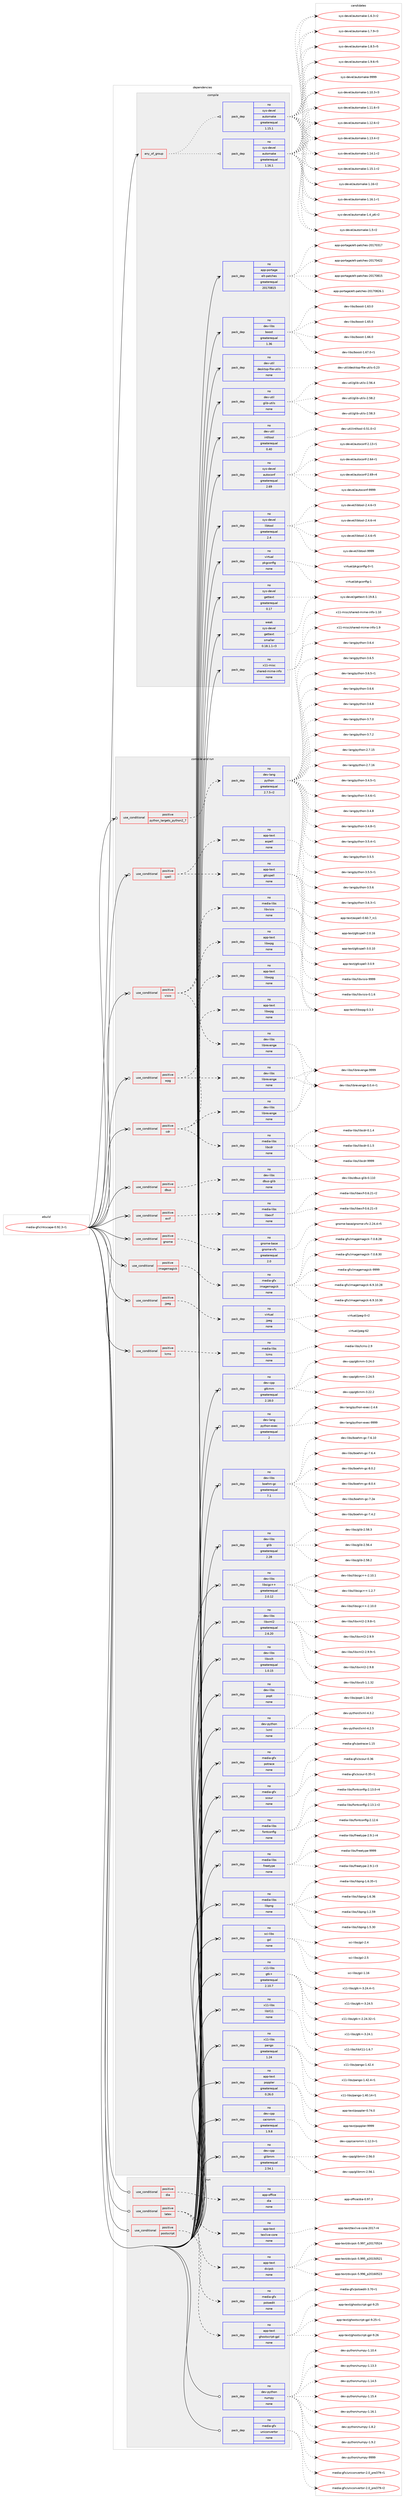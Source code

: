 digraph prolog {

# *************
# Graph options
# *************

newrank=true;
concentrate=true;
compound=true;
graph [rankdir=LR,fontname=Helvetica,fontsize=10,ranksep=1.5];#, ranksep=2.5, nodesep=0.2];
edge  [arrowhead=vee];
node  [fontname=Helvetica,fontsize=10];

# **********
# The ebuild
# **********

subgraph cluster_leftcol {
color=gray;
rank=same;
label=<<i>ebuild</i>>;
id [label="media-gfx/inkscape-0.92.3-r1", color=red, width=4, href="../media-gfx/inkscape-0.92.3-r1.svg"];
}

# ****************
# The dependencies
# ****************

subgraph cluster_midcol {
color=gray;
label=<<i>dependencies</i>>;
subgraph cluster_compile {
fillcolor="#eeeeee";
style=filled;
label=<<i>compile</i>>;
subgraph any24906 {
dependency1605821 [label=<<TABLE BORDER="0" CELLBORDER="1" CELLSPACING="0" CELLPADDING="4"><TR><TD CELLPADDING="10">any_of_group</TD></TR></TABLE>>, shape=none, color=red];subgraph pack1147183 {
dependency1605822 [label=<<TABLE BORDER="0" CELLBORDER="1" CELLSPACING="0" CELLPADDING="4" WIDTH="220"><TR><TD ROWSPAN="6" CELLPADDING="30">pack_dep</TD></TR><TR><TD WIDTH="110">no</TD></TR><TR><TD>sys-devel</TD></TR><TR><TD>automake</TD></TR><TR><TD>greaterequal</TD></TR><TR><TD>1.16.1</TD></TR></TABLE>>, shape=none, color=blue];
}
dependency1605821:e -> dependency1605822:w [weight=20,style="dotted",arrowhead="oinv"];
subgraph pack1147184 {
dependency1605823 [label=<<TABLE BORDER="0" CELLBORDER="1" CELLSPACING="0" CELLPADDING="4" WIDTH="220"><TR><TD ROWSPAN="6" CELLPADDING="30">pack_dep</TD></TR><TR><TD WIDTH="110">no</TD></TR><TR><TD>sys-devel</TD></TR><TR><TD>automake</TD></TR><TR><TD>greaterequal</TD></TR><TR><TD>1.15.1</TD></TR></TABLE>>, shape=none, color=blue];
}
dependency1605821:e -> dependency1605823:w [weight=20,style="dotted",arrowhead="oinv"];
}
id:e -> dependency1605821:w [weight=20,style="solid",arrowhead="vee"];
subgraph pack1147185 {
dependency1605824 [label=<<TABLE BORDER="0" CELLBORDER="1" CELLSPACING="0" CELLPADDING="4" WIDTH="220"><TR><TD ROWSPAN="6" CELLPADDING="30">pack_dep</TD></TR><TR><TD WIDTH="110">no</TD></TR><TR><TD>app-portage</TD></TR><TR><TD>elt-patches</TD></TR><TR><TD>greaterequal</TD></TR><TR><TD>20170815</TD></TR></TABLE>>, shape=none, color=blue];
}
id:e -> dependency1605824:w [weight=20,style="solid",arrowhead="vee"];
subgraph pack1147186 {
dependency1605825 [label=<<TABLE BORDER="0" CELLBORDER="1" CELLSPACING="0" CELLPADDING="4" WIDTH="220"><TR><TD ROWSPAN="6" CELLPADDING="30">pack_dep</TD></TR><TR><TD WIDTH="110">no</TD></TR><TR><TD>dev-libs</TD></TR><TR><TD>boost</TD></TR><TR><TD>greaterequal</TD></TR><TR><TD>1.36</TD></TR></TABLE>>, shape=none, color=blue];
}
id:e -> dependency1605825:w [weight=20,style="solid",arrowhead="vee"];
subgraph pack1147187 {
dependency1605826 [label=<<TABLE BORDER="0" CELLBORDER="1" CELLSPACING="0" CELLPADDING="4" WIDTH="220"><TR><TD ROWSPAN="6" CELLPADDING="30">pack_dep</TD></TR><TR><TD WIDTH="110">no</TD></TR><TR><TD>dev-util</TD></TR><TR><TD>desktop-file-utils</TD></TR><TR><TD>none</TD></TR><TR><TD></TD></TR></TABLE>>, shape=none, color=blue];
}
id:e -> dependency1605826:w [weight=20,style="solid",arrowhead="vee"];
subgraph pack1147188 {
dependency1605827 [label=<<TABLE BORDER="0" CELLBORDER="1" CELLSPACING="0" CELLPADDING="4" WIDTH="220"><TR><TD ROWSPAN="6" CELLPADDING="30">pack_dep</TD></TR><TR><TD WIDTH="110">no</TD></TR><TR><TD>dev-util</TD></TR><TR><TD>glib-utils</TD></TR><TR><TD>none</TD></TR><TR><TD></TD></TR></TABLE>>, shape=none, color=blue];
}
id:e -> dependency1605827:w [weight=20,style="solid",arrowhead="vee"];
subgraph pack1147189 {
dependency1605828 [label=<<TABLE BORDER="0" CELLBORDER="1" CELLSPACING="0" CELLPADDING="4" WIDTH="220"><TR><TD ROWSPAN="6" CELLPADDING="30">pack_dep</TD></TR><TR><TD WIDTH="110">no</TD></TR><TR><TD>dev-util</TD></TR><TR><TD>intltool</TD></TR><TR><TD>greaterequal</TD></TR><TR><TD>0.40</TD></TR></TABLE>>, shape=none, color=blue];
}
id:e -> dependency1605828:w [weight=20,style="solid",arrowhead="vee"];
subgraph pack1147190 {
dependency1605829 [label=<<TABLE BORDER="0" CELLBORDER="1" CELLSPACING="0" CELLPADDING="4" WIDTH="220"><TR><TD ROWSPAN="6" CELLPADDING="30">pack_dep</TD></TR><TR><TD WIDTH="110">no</TD></TR><TR><TD>sys-devel</TD></TR><TR><TD>autoconf</TD></TR><TR><TD>greaterequal</TD></TR><TR><TD>2.69</TD></TR></TABLE>>, shape=none, color=blue];
}
id:e -> dependency1605829:w [weight=20,style="solid",arrowhead="vee"];
subgraph pack1147191 {
dependency1605830 [label=<<TABLE BORDER="0" CELLBORDER="1" CELLSPACING="0" CELLPADDING="4" WIDTH="220"><TR><TD ROWSPAN="6" CELLPADDING="30">pack_dep</TD></TR><TR><TD WIDTH="110">no</TD></TR><TR><TD>sys-devel</TD></TR><TR><TD>gettext</TD></TR><TR><TD>greaterequal</TD></TR><TR><TD>0.17</TD></TR></TABLE>>, shape=none, color=blue];
}
id:e -> dependency1605830:w [weight=20,style="solid",arrowhead="vee"];
subgraph pack1147192 {
dependency1605831 [label=<<TABLE BORDER="0" CELLBORDER="1" CELLSPACING="0" CELLPADDING="4" WIDTH="220"><TR><TD ROWSPAN="6" CELLPADDING="30">pack_dep</TD></TR><TR><TD WIDTH="110">no</TD></TR><TR><TD>sys-devel</TD></TR><TR><TD>libtool</TD></TR><TR><TD>greaterequal</TD></TR><TR><TD>2.4</TD></TR></TABLE>>, shape=none, color=blue];
}
id:e -> dependency1605831:w [weight=20,style="solid",arrowhead="vee"];
subgraph pack1147193 {
dependency1605832 [label=<<TABLE BORDER="0" CELLBORDER="1" CELLSPACING="0" CELLPADDING="4" WIDTH="220"><TR><TD ROWSPAN="6" CELLPADDING="30">pack_dep</TD></TR><TR><TD WIDTH="110">no</TD></TR><TR><TD>virtual</TD></TR><TR><TD>pkgconfig</TD></TR><TR><TD>none</TD></TR><TR><TD></TD></TR></TABLE>>, shape=none, color=blue];
}
id:e -> dependency1605832:w [weight=20,style="solid",arrowhead="vee"];
subgraph pack1147194 {
dependency1605833 [label=<<TABLE BORDER="0" CELLBORDER="1" CELLSPACING="0" CELLPADDING="4" WIDTH="220"><TR><TD ROWSPAN="6" CELLPADDING="30">pack_dep</TD></TR><TR><TD WIDTH="110">no</TD></TR><TR><TD>x11-misc</TD></TR><TR><TD>shared-mime-info</TD></TR><TR><TD>none</TD></TR><TR><TD></TD></TR></TABLE>>, shape=none, color=blue];
}
id:e -> dependency1605833:w [weight=20,style="solid",arrowhead="vee"];
subgraph pack1147195 {
dependency1605834 [label=<<TABLE BORDER="0" CELLBORDER="1" CELLSPACING="0" CELLPADDING="4" WIDTH="220"><TR><TD ROWSPAN="6" CELLPADDING="30">pack_dep</TD></TR><TR><TD WIDTH="110">weak</TD></TR><TR><TD>sys-devel</TD></TR><TR><TD>gettext</TD></TR><TR><TD>smaller</TD></TR><TR><TD>0.18.1.1-r3</TD></TR></TABLE>>, shape=none, color=blue];
}
id:e -> dependency1605834:w [weight=20,style="solid",arrowhead="vee"];
}
subgraph cluster_compileandrun {
fillcolor="#eeeeee";
style=filled;
label=<<i>compile and run</i>>;
subgraph cond433041 {
dependency1605835 [label=<<TABLE BORDER="0" CELLBORDER="1" CELLSPACING="0" CELLPADDING="4"><TR><TD ROWSPAN="3" CELLPADDING="10">use_conditional</TD></TR><TR><TD>positive</TD></TR><TR><TD>cdr</TD></TR></TABLE>>, shape=none, color=red];
subgraph pack1147196 {
dependency1605836 [label=<<TABLE BORDER="0" CELLBORDER="1" CELLSPACING="0" CELLPADDING="4" WIDTH="220"><TR><TD ROWSPAN="6" CELLPADDING="30">pack_dep</TD></TR><TR><TD WIDTH="110">no</TD></TR><TR><TD>app-text</TD></TR><TR><TD>libwpg</TD></TR><TR><TD>none</TD></TR><TR><TD></TD></TR></TABLE>>, shape=none, color=blue];
}
dependency1605835:e -> dependency1605836:w [weight=20,style="dashed",arrowhead="vee"];
subgraph pack1147197 {
dependency1605837 [label=<<TABLE BORDER="0" CELLBORDER="1" CELLSPACING="0" CELLPADDING="4" WIDTH="220"><TR><TD ROWSPAN="6" CELLPADDING="30">pack_dep</TD></TR><TR><TD WIDTH="110">no</TD></TR><TR><TD>dev-libs</TD></TR><TR><TD>librevenge</TD></TR><TR><TD>none</TD></TR><TR><TD></TD></TR></TABLE>>, shape=none, color=blue];
}
dependency1605835:e -> dependency1605837:w [weight=20,style="dashed",arrowhead="vee"];
subgraph pack1147198 {
dependency1605838 [label=<<TABLE BORDER="0" CELLBORDER="1" CELLSPACING="0" CELLPADDING="4" WIDTH="220"><TR><TD ROWSPAN="6" CELLPADDING="30">pack_dep</TD></TR><TR><TD WIDTH="110">no</TD></TR><TR><TD>media-libs</TD></TR><TR><TD>libcdr</TD></TR><TR><TD>none</TD></TR><TR><TD></TD></TR></TABLE>>, shape=none, color=blue];
}
dependency1605835:e -> dependency1605838:w [weight=20,style="dashed",arrowhead="vee"];
}
id:e -> dependency1605835:w [weight=20,style="solid",arrowhead="odotvee"];
subgraph cond433042 {
dependency1605839 [label=<<TABLE BORDER="0" CELLBORDER="1" CELLSPACING="0" CELLPADDING="4"><TR><TD ROWSPAN="3" CELLPADDING="10">use_conditional</TD></TR><TR><TD>positive</TD></TR><TR><TD>dbus</TD></TR></TABLE>>, shape=none, color=red];
subgraph pack1147199 {
dependency1605840 [label=<<TABLE BORDER="0" CELLBORDER="1" CELLSPACING="0" CELLPADDING="4" WIDTH="220"><TR><TD ROWSPAN="6" CELLPADDING="30">pack_dep</TD></TR><TR><TD WIDTH="110">no</TD></TR><TR><TD>dev-libs</TD></TR><TR><TD>dbus-glib</TD></TR><TR><TD>none</TD></TR><TR><TD></TD></TR></TABLE>>, shape=none, color=blue];
}
dependency1605839:e -> dependency1605840:w [weight=20,style="dashed",arrowhead="vee"];
}
id:e -> dependency1605839:w [weight=20,style="solid",arrowhead="odotvee"];
subgraph cond433043 {
dependency1605841 [label=<<TABLE BORDER="0" CELLBORDER="1" CELLSPACING="0" CELLPADDING="4"><TR><TD ROWSPAN="3" CELLPADDING="10">use_conditional</TD></TR><TR><TD>positive</TD></TR><TR><TD>exif</TD></TR></TABLE>>, shape=none, color=red];
subgraph pack1147200 {
dependency1605842 [label=<<TABLE BORDER="0" CELLBORDER="1" CELLSPACING="0" CELLPADDING="4" WIDTH="220"><TR><TD ROWSPAN="6" CELLPADDING="30">pack_dep</TD></TR><TR><TD WIDTH="110">no</TD></TR><TR><TD>media-libs</TD></TR><TR><TD>libexif</TD></TR><TR><TD>none</TD></TR><TR><TD></TD></TR></TABLE>>, shape=none, color=blue];
}
dependency1605841:e -> dependency1605842:w [weight=20,style="dashed",arrowhead="vee"];
}
id:e -> dependency1605841:w [weight=20,style="solid",arrowhead="odotvee"];
subgraph cond433044 {
dependency1605843 [label=<<TABLE BORDER="0" CELLBORDER="1" CELLSPACING="0" CELLPADDING="4"><TR><TD ROWSPAN="3" CELLPADDING="10">use_conditional</TD></TR><TR><TD>positive</TD></TR><TR><TD>gnome</TD></TR></TABLE>>, shape=none, color=red];
subgraph pack1147201 {
dependency1605844 [label=<<TABLE BORDER="0" CELLBORDER="1" CELLSPACING="0" CELLPADDING="4" WIDTH="220"><TR><TD ROWSPAN="6" CELLPADDING="30">pack_dep</TD></TR><TR><TD WIDTH="110">no</TD></TR><TR><TD>gnome-base</TD></TR><TR><TD>gnome-vfs</TD></TR><TR><TD>greaterequal</TD></TR><TR><TD>2.0</TD></TR></TABLE>>, shape=none, color=blue];
}
dependency1605843:e -> dependency1605844:w [weight=20,style="dashed",arrowhead="vee"];
}
id:e -> dependency1605843:w [weight=20,style="solid",arrowhead="odotvee"];
subgraph cond433045 {
dependency1605845 [label=<<TABLE BORDER="0" CELLBORDER="1" CELLSPACING="0" CELLPADDING="4"><TR><TD ROWSPAN="3" CELLPADDING="10">use_conditional</TD></TR><TR><TD>positive</TD></TR><TR><TD>imagemagick</TD></TR></TABLE>>, shape=none, color=red];
subgraph pack1147202 {
dependency1605846 [label=<<TABLE BORDER="0" CELLBORDER="1" CELLSPACING="0" CELLPADDING="4" WIDTH="220"><TR><TD ROWSPAN="6" CELLPADDING="30">pack_dep</TD></TR><TR><TD WIDTH="110">no</TD></TR><TR><TD>media-gfx</TD></TR><TR><TD>imagemagick</TD></TR><TR><TD>none</TD></TR><TR><TD></TD></TR></TABLE>>, shape=none, color=blue];
}
dependency1605845:e -> dependency1605846:w [weight=20,style="dashed",arrowhead="vee"];
}
id:e -> dependency1605845:w [weight=20,style="solid",arrowhead="odotvee"];
subgraph cond433046 {
dependency1605847 [label=<<TABLE BORDER="0" CELLBORDER="1" CELLSPACING="0" CELLPADDING="4"><TR><TD ROWSPAN="3" CELLPADDING="10">use_conditional</TD></TR><TR><TD>positive</TD></TR><TR><TD>jpeg</TD></TR></TABLE>>, shape=none, color=red];
subgraph pack1147203 {
dependency1605848 [label=<<TABLE BORDER="0" CELLBORDER="1" CELLSPACING="0" CELLPADDING="4" WIDTH="220"><TR><TD ROWSPAN="6" CELLPADDING="30">pack_dep</TD></TR><TR><TD WIDTH="110">no</TD></TR><TR><TD>virtual</TD></TR><TR><TD>jpeg</TD></TR><TR><TD>none</TD></TR><TR><TD></TD></TR></TABLE>>, shape=none, color=blue];
}
dependency1605847:e -> dependency1605848:w [weight=20,style="dashed",arrowhead="vee"];
}
id:e -> dependency1605847:w [weight=20,style="solid",arrowhead="odotvee"];
subgraph cond433047 {
dependency1605849 [label=<<TABLE BORDER="0" CELLBORDER="1" CELLSPACING="0" CELLPADDING="4"><TR><TD ROWSPAN="3" CELLPADDING="10">use_conditional</TD></TR><TR><TD>positive</TD></TR><TR><TD>lcms</TD></TR></TABLE>>, shape=none, color=red];
subgraph pack1147204 {
dependency1605850 [label=<<TABLE BORDER="0" CELLBORDER="1" CELLSPACING="0" CELLPADDING="4" WIDTH="220"><TR><TD ROWSPAN="6" CELLPADDING="30">pack_dep</TD></TR><TR><TD WIDTH="110">no</TD></TR><TR><TD>media-libs</TD></TR><TR><TD>lcms</TD></TR><TR><TD>none</TD></TR><TR><TD></TD></TR></TABLE>>, shape=none, color=blue];
}
dependency1605849:e -> dependency1605850:w [weight=20,style="dashed",arrowhead="vee"];
}
id:e -> dependency1605849:w [weight=20,style="solid",arrowhead="odotvee"];
subgraph cond433048 {
dependency1605851 [label=<<TABLE BORDER="0" CELLBORDER="1" CELLSPACING="0" CELLPADDING="4"><TR><TD ROWSPAN="3" CELLPADDING="10">use_conditional</TD></TR><TR><TD>positive</TD></TR><TR><TD>python_targets_python2_7</TD></TR></TABLE>>, shape=none, color=red];
subgraph pack1147205 {
dependency1605852 [label=<<TABLE BORDER="0" CELLBORDER="1" CELLSPACING="0" CELLPADDING="4" WIDTH="220"><TR><TD ROWSPAN="6" CELLPADDING="30">pack_dep</TD></TR><TR><TD WIDTH="110">no</TD></TR><TR><TD>dev-lang</TD></TR><TR><TD>python</TD></TR><TR><TD>greaterequal</TD></TR><TR><TD>2.7.5-r2</TD></TR></TABLE>>, shape=none, color=blue];
}
dependency1605851:e -> dependency1605852:w [weight=20,style="dashed",arrowhead="vee"];
}
id:e -> dependency1605851:w [weight=20,style="solid",arrowhead="odotvee"];
subgraph cond433049 {
dependency1605853 [label=<<TABLE BORDER="0" CELLBORDER="1" CELLSPACING="0" CELLPADDING="4"><TR><TD ROWSPAN="3" CELLPADDING="10">use_conditional</TD></TR><TR><TD>positive</TD></TR><TR><TD>spell</TD></TR></TABLE>>, shape=none, color=red];
subgraph pack1147206 {
dependency1605854 [label=<<TABLE BORDER="0" CELLBORDER="1" CELLSPACING="0" CELLPADDING="4" WIDTH="220"><TR><TD ROWSPAN="6" CELLPADDING="30">pack_dep</TD></TR><TR><TD WIDTH="110">no</TD></TR><TR><TD>app-text</TD></TR><TR><TD>aspell</TD></TR><TR><TD>none</TD></TR><TR><TD></TD></TR></TABLE>>, shape=none, color=blue];
}
dependency1605853:e -> dependency1605854:w [weight=20,style="dashed",arrowhead="vee"];
subgraph pack1147207 {
dependency1605855 [label=<<TABLE BORDER="0" CELLBORDER="1" CELLSPACING="0" CELLPADDING="4" WIDTH="220"><TR><TD ROWSPAN="6" CELLPADDING="30">pack_dep</TD></TR><TR><TD WIDTH="110">no</TD></TR><TR><TD>app-text</TD></TR><TR><TD>gtkspell</TD></TR><TR><TD>none</TD></TR><TR><TD></TD></TR></TABLE>>, shape=none, color=blue];
}
dependency1605853:e -> dependency1605855:w [weight=20,style="dashed",arrowhead="vee"];
}
id:e -> dependency1605853:w [weight=20,style="solid",arrowhead="odotvee"];
subgraph cond433050 {
dependency1605856 [label=<<TABLE BORDER="0" CELLBORDER="1" CELLSPACING="0" CELLPADDING="4"><TR><TD ROWSPAN="3" CELLPADDING="10">use_conditional</TD></TR><TR><TD>positive</TD></TR><TR><TD>visio</TD></TR></TABLE>>, shape=none, color=red];
subgraph pack1147208 {
dependency1605857 [label=<<TABLE BORDER="0" CELLBORDER="1" CELLSPACING="0" CELLPADDING="4" WIDTH="220"><TR><TD ROWSPAN="6" CELLPADDING="30">pack_dep</TD></TR><TR><TD WIDTH="110">no</TD></TR><TR><TD>app-text</TD></TR><TR><TD>libwpg</TD></TR><TR><TD>none</TD></TR><TR><TD></TD></TR></TABLE>>, shape=none, color=blue];
}
dependency1605856:e -> dependency1605857:w [weight=20,style="dashed",arrowhead="vee"];
subgraph pack1147209 {
dependency1605858 [label=<<TABLE BORDER="0" CELLBORDER="1" CELLSPACING="0" CELLPADDING="4" WIDTH="220"><TR><TD ROWSPAN="6" CELLPADDING="30">pack_dep</TD></TR><TR><TD WIDTH="110">no</TD></TR><TR><TD>dev-libs</TD></TR><TR><TD>librevenge</TD></TR><TR><TD>none</TD></TR><TR><TD></TD></TR></TABLE>>, shape=none, color=blue];
}
dependency1605856:e -> dependency1605858:w [weight=20,style="dashed",arrowhead="vee"];
subgraph pack1147210 {
dependency1605859 [label=<<TABLE BORDER="0" CELLBORDER="1" CELLSPACING="0" CELLPADDING="4" WIDTH="220"><TR><TD ROWSPAN="6" CELLPADDING="30">pack_dep</TD></TR><TR><TD WIDTH="110">no</TD></TR><TR><TD>media-libs</TD></TR><TR><TD>libvisio</TD></TR><TR><TD>none</TD></TR><TR><TD></TD></TR></TABLE>>, shape=none, color=blue];
}
dependency1605856:e -> dependency1605859:w [weight=20,style="dashed",arrowhead="vee"];
}
id:e -> dependency1605856:w [weight=20,style="solid",arrowhead="odotvee"];
subgraph cond433051 {
dependency1605860 [label=<<TABLE BORDER="0" CELLBORDER="1" CELLSPACING="0" CELLPADDING="4"><TR><TD ROWSPAN="3" CELLPADDING="10">use_conditional</TD></TR><TR><TD>positive</TD></TR><TR><TD>wpg</TD></TR></TABLE>>, shape=none, color=red];
subgraph pack1147211 {
dependency1605861 [label=<<TABLE BORDER="0" CELLBORDER="1" CELLSPACING="0" CELLPADDING="4" WIDTH="220"><TR><TD ROWSPAN="6" CELLPADDING="30">pack_dep</TD></TR><TR><TD WIDTH="110">no</TD></TR><TR><TD>app-text</TD></TR><TR><TD>libwpg</TD></TR><TR><TD>none</TD></TR><TR><TD></TD></TR></TABLE>>, shape=none, color=blue];
}
dependency1605860:e -> dependency1605861:w [weight=20,style="dashed",arrowhead="vee"];
subgraph pack1147212 {
dependency1605862 [label=<<TABLE BORDER="0" CELLBORDER="1" CELLSPACING="0" CELLPADDING="4" WIDTH="220"><TR><TD ROWSPAN="6" CELLPADDING="30">pack_dep</TD></TR><TR><TD WIDTH="110">no</TD></TR><TR><TD>dev-libs</TD></TR><TR><TD>librevenge</TD></TR><TR><TD>none</TD></TR><TR><TD></TD></TR></TABLE>>, shape=none, color=blue];
}
dependency1605860:e -> dependency1605862:w [weight=20,style="dashed",arrowhead="vee"];
}
id:e -> dependency1605860:w [weight=20,style="solid",arrowhead="odotvee"];
subgraph pack1147213 {
dependency1605863 [label=<<TABLE BORDER="0" CELLBORDER="1" CELLSPACING="0" CELLPADDING="4" WIDTH="220"><TR><TD ROWSPAN="6" CELLPADDING="30">pack_dep</TD></TR><TR><TD WIDTH="110">no</TD></TR><TR><TD>app-text</TD></TR><TR><TD>poppler</TD></TR><TR><TD>greaterequal</TD></TR><TR><TD>0.26.0</TD></TR></TABLE>>, shape=none, color=blue];
}
id:e -> dependency1605863:w [weight=20,style="solid",arrowhead="odotvee"];
subgraph pack1147214 {
dependency1605864 [label=<<TABLE BORDER="0" CELLBORDER="1" CELLSPACING="0" CELLPADDING="4" WIDTH="220"><TR><TD ROWSPAN="6" CELLPADDING="30">pack_dep</TD></TR><TR><TD WIDTH="110">no</TD></TR><TR><TD>dev-cpp</TD></TR><TR><TD>cairomm</TD></TR><TR><TD>greaterequal</TD></TR><TR><TD>1.9.8</TD></TR></TABLE>>, shape=none, color=blue];
}
id:e -> dependency1605864:w [weight=20,style="solid",arrowhead="odotvee"];
subgraph pack1147215 {
dependency1605865 [label=<<TABLE BORDER="0" CELLBORDER="1" CELLSPACING="0" CELLPADDING="4" WIDTH="220"><TR><TD ROWSPAN="6" CELLPADDING="30">pack_dep</TD></TR><TR><TD WIDTH="110">no</TD></TR><TR><TD>dev-cpp</TD></TR><TR><TD>glibmm</TD></TR><TR><TD>greaterequal</TD></TR><TR><TD>2.54.1</TD></TR></TABLE>>, shape=none, color=blue];
}
id:e -> dependency1605865:w [weight=20,style="solid",arrowhead="odotvee"];
subgraph pack1147216 {
dependency1605866 [label=<<TABLE BORDER="0" CELLBORDER="1" CELLSPACING="0" CELLPADDING="4" WIDTH="220"><TR><TD ROWSPAN="6" CELLPADDING="30">pack_dep</TD></TR><TR><TD WIDTH="110">no</TD></TR><TR><TD>dev-cpp</TD></TR><TR><TD>gtkmm</TD></TR><TR><TD>greaterequal</TD></TR><TR><TD>2.18.0</TD></TR></TABLE>>, shape=none, color=blue];
}
id:e -> dependency1605866:w [weight=20,style="solid",arrowhead="odotvee"];
subgraph pack1147217 {
dependency1605867 [label=<<TABLE BORDER="0" CELLBORDER="1" CELLSPACING="0" CELLPADDING="4" WIDTH="220"><TR><TD ROWSPAN="6" CELLPADDING="30">pack_dep</TD></TR><TR><TD WIDTH="110">no</TD></TR><TR><TD>dev-lang</TD></TR><TR><TD>python-exec</TD></TR><TR><TD>greaterequal</TD></TR><TR><TD>2</TD></TR></TABLE>>, shape=none, color=blue];
}
id:e -> dependency1605867:w [weight=20,style="solid",arrowhead="odotvee"];
subgraph pack1147218 {
dependency1605868 [label=<<TABLE BORDER="0" CELLBORDER="1" CELLSPACING="0" CELLPADDING="4" WIDTH="220"><TR><TD ROWSPAN="6" CELLPADDING="30">pack_dep</TD></TR><TR><TD WIDTH="110">no</TD></TR><TR><TD>dev-libs</TD></TR><TR><TD>boehm-gc</TD></TR><TR><TD>greaterequal</TD></TR><TR><TD>7.1</TD></TR></TABLE>>, shape=none, color=blue];
}
id:e -> dependency1605868:w [weight=20,style="solid",arrowhead="odotvee"];
subgraph pack1147219 {
dependency1605869 [label=<<TABLE BORDER="0" CELLBORDER="1" CELLSPACING="0" CELLPADDING="4" WIDTH="220"><TR><TD ROWSPAN="6" CELLPADDING="30">pack_dep</TD></TR><TR><TD WIDTH="110">no</TD></TR><TR><TD>dev-libs</TD></TR><TR><TD>glib</TD></TR><TR><TD>greaterequal</TD></TR><TR><TD>2.28</TD></TR></TABLE>>, shape=none, color=blue];
}
id:e -> dependency1605869:w [weight=20,style="solid",arrowhead="odotvee"];
subgraph pack1147220 {
dependency1605870 [label=<<TABLE BORDER="0" CELLBORDER="1" CELLSPACING="0" CELLPADDING="4" WIDTH="220"><TR><TD ROWSPAN="6" CELLPADDING="30">pack_dep</TD></TR><TR><TD WIDTH="110">no</TD></TR><TR><TD>dev-libs</TD></TR><TR><TD>libsigc++</TD></TR><TR><TD>greaterequal</TD></TR><TR><TD>2.0.12</TD></TR></TABLE>>, shape=none, color=blue];
}
id:e -> dependency1605870:w [weight=20,style="solid",arrowhead="odotvee"];
subgraph pack1147221 {
dependency1605871 [label=<<TABLE BORDER="0" CELLBORDER="1" CELLSPACING="0" CELLPADDING="4" WIDTH="220"><TR><TD ROWSPAN="6" CELLPADDING="30">pack_dep</TD></TR><TR><TD WIDTH="110">no</TD></TR><TR><TD>dev-libs</TD></TR><TR><TD>libxml2</TD></TR><TR><TD>greaterequal</TD></TR><TR><TD>2.6.20</TD></TR></TABLE>>, shape=none, color=blue];
}
id:e -> dependency1605871:w [weight=20,style="solid",arrowhead="odotvee"];
subgraph pack1147222 {
dependency1605872 [label=<<TABLE BORDER="0" CELLBORDER="1" CELLSPACING="0" CELLPADDING="4" WIDTH="220"><TR><TD ROWSPAN="6" CELLPADDING="30">pack_dep</TD></TR><TR><TD WIDTH="110">no</TD></TR><TR><TD>dev-libs</TD></TR><TR><TD>libxslt</TD></TR><TR><TD>greaterequal</TD></TR><TR><TD>1.0.15</TD></TR></TABLE>>, shape=none, color=blue];
}
id:e -> dependency1605872:w [weight=20,style="solid",arrowhead="odotvee"];
subgraph pack1147223 {
dependency1605873 [label=<<TABLE BORDER="0" CELLBORDER="1" CELLSPACING="0" CELLPADDING="4" WIDTH="220"><TR><TD ROWSPAN="6" CELLPADDING="30">pack_dep</TD></TR><TR><TD WIDTH="110">no</TD></TR><TR><TD>dev-libs</TD></TR><TR><TD>popt</TD></TR><TR><TD>none</TD></TR><TR><TD></TD></TR></TABLE>>, shape=none, color=blue];
}
id:e -> dependency1605873:w [weight=20,style="solid",arrowhead="odotvee"];
subgraph pack1147224 {
dependency1605874 [label=<<TABLE BORDER="0" CELLBORDER="1" CELLSPACING="0" CELLPADDING="4" WIDTH="220"><TR><TD ROWSPAN="6" CELLPADDING="30">pack_dep</TD></TR><TR><TD WIDTH="110">no</TD></TR><TR><TD>dev-python</TD></TR><TR><TD>lxml</TD></TR><TR><TD>none</TD></TR><TR><TD></TD></TR></TABLE>>, shape=none, color=blue];
}
id:e -> dependency1605874:w [weight=20,style="solid",arrowhead="odotvee"];
subgraph pack1147225 {
dependency1605875 [label=<<TABLE BORDER="0" CELLBORDER="1" CELLSPACING="0" CELLPADDING="4" WIDTH="220"><TR><TD ROWSPAN="6" CELLPADDING="30">pack_dep</TD></TR><TR><TD WIDTH="110">no</TD></TR><TR><TD>media-gfx</TD></TR><TR><TD>potrace</TD></TR><TR><TD>none</TD></TR><TR><TD></TD></TR></TABLE>>, shape=none, color=blue];
}
id:e -> dependency1605875:w [weight=20,style="solid",arrowhead="odotvee"];
subgraph pack1147226 {
dependency1605876 [label=<<TABLE BORDER="0" CELLBORDER="1" CELLSPACING="0" CELLPADDING="4" WIDTH="220"><TR><TD ROWSPAN="6" CELLPADDING="30">pack_dep</TD></TR><TR><TD WIDTH="110">no</TD></TR><TR><TD>media-gfx</TD></TR><TR><TD>scour</TD></TR><TR><TD>none</TD></TR><TR><TD></TD></TR></TABLE>>, shape=none, color=blue];
}
id:e -> dependency1605876:w [weight=20,style="solid",arrowhead="odotvee"];
subgraph pack1147227 {
dependency1605877 [label=<<TABLE BORDER="0" CELLBORDER="1" CELLSPACING="0" CELLPADDING="4" WIDTH="220"><TR><TD ROWSPAN="6" CELLPADDING="30">pack_dep</TD></TR><TR><TD WIDTH="110">no</TD></TR><TR><TD>media-libs</TD></TR><TR><TD>fontconfig</TD></TR><TR><TD>none</TD></TR><TR><TD></TD></TR></TABLE>>, shape=none, color=blue];
}
id:e -> dependency1605877:w [weight=20,style="solid",arrowhead="odotvee"];
subgraph pack1147228 {
dependency1605878 [label=<<TABLE BORDER="0" CELLBORDER="1" CELLSPACING="0" CELLPADDING="4" WIDTH="220"><TR><TD ROWSPAN="6" CELLPADDING="30">pack_dep</TD></TR><TR><TD WIDTH="110">no</TD></TR><TR><TD>media-libs</TD></TR><TR><TD>freetype</TD></TR><TR><TD>none</TD></TR><TR><TD></TD></TR></TABLE>>, shape=none, color=blue];
}
id:e -> dependency1605878:w [weight=20,style="solid",arrowhead="odotvee"];
subgraph pack1147229 {
dependency1605879 [label=<<TABLE BORDER="0" CELLBORDER="1" CELLSPACING="0" CELLPADDING="4" WIDTH="220"><TR><TD ROWSPAN="6" CELLPADDING="30">pack_dep</TD></TR><TR><TD WIDTH="110">no</TD></TR><TR><TD>media-libs</TD></TR><TR><TD>libpng</TD></TR><TR><TD>none</TD></TR><TR><TD></TD></TR></TABLE>>, shape=none, color=blue];
}
id:e -> dependency1605879:w [weight=20,style="solid",arrowhead="odotvee"];
subgraph pack1147230 {
dependency1605880 [label=<<TABLE BORDER="0" CELLBORDER="1" CELLSPACING="0" CELLPADDING="4" WIDTH="220"><TR><TD ROWSPAN="6" CELLPADDING="30">pack_dep</TD></TR><TR><TD WIDTH="110">no</TD></TR><TR><TD>sci-libs</TD></TR><TR><TD>gsl</TD></TR><TR><TD>none</TD></TR><TR><TD></TD></TR></TABLE>>, shape=none, color=blue];
}
id:e -> dependency1605880:w [weight=20,style="solid",arrowhead="odotvee"];
subgraph pack1147231 {
dependency1605881 [label=<<TABLE BORDER="0" CELLBORDER="1" CELLSPACING="0" CELLPADDING="4" WIDTH="220"><TR><TD ROWSPAN="6" CELLPADDING="30">pack_dep</TD></TR><TR><TD WIDTH="110">no</TD></TR><TR><TD>x11-libs</TD></TR><TR><TD>gtk+</TD></TR><TR><TD>greaterequal</TD></TR><TR><TD>2.10.7</TD></TR></TABLE>>, shape=none, color=blue];
}
id:e -> dependency1605881:w [weight=20,style="solid",arrowhead="odotvee"];
subgraph pack1147232 {
dependency1605882 [label=<<TABLE BORDER="0" CELLBORDER="1" CELLSPACING="0" CELLPADDING="4" WIDTH="220"><TR><TD ROWSPAN="6" CELLPADDING="30">pack_dep</TD></TR><TR><TD WIDTH="110">no</TD></TR><TR><TD>x11-libs</TD></TR><TR><TD>libX11</TD></TR><TR><TD>none</TD></TR><TR><TD></TD></TR></TABLE>>, shape=none, color=blue];
}
id:e -> dependency1605882:w [weight=20,style="solid",arrowhead="odotvee"];
subgraph pack1147233 {
dependency1605883 [label=<<TABLE BORDER="0" CELLBORDER="1" CELLSPACING="0" CELLPADDING="4" WIDTH="220"><TR><TD ROWSPAN="6" CELLPADDING="30">pack_dep</TD></TR><TR><TD WIDTH="110">no</TD></TR><TR><TD>x11-libs</TD></TR><TR><TD>pango</TD></TR><TR><TD>greaterequal</TD></TR><TR><TD>1.24</TD></TR></TABLE>>, shape=none, color=blue];
}
id:e -> dependency1605883:w [weight=20,style="solid",arrowhead="odotvee"];
}
subgraph cluster_run {
fillcolor="#eeeeee";
style=filled;
label=<<i>run</i>>;
subgraph cond433052 {
dependency1605884 [label=<<TABLE BORDER="0" CELLBORDER="1" CELLSPACING="0" CELLPADDING="4"><TR><TD ROWSPAN="3" CELLPADDING="10">use_conditional</TD></TR><TR><TD>positive</TD></TR><TR><TD>dia</TD></TR></TABLE>>, shape=none, color=red];
subgraph pack1147234 {
dependency1605885 [label=<<TABLE BORDER="0" CELLBORDER="1" CELLSPACING="0" CELLPADDING="4" WIDTH="220"><TR><TD ROWSPAN="6" CELLPADDING="30">pack_dep</TD></TR><TR><TD WIDTH="110">no</TD></TR><TR><TD>app-office</TD></TR><TR><TD>dia</TD></TR><TR><TD>none</TD></TR><TR><TD></TD></TR></TABLE>>, shape=none, color=blue];
}
dependency1605884:e -> dependency1605885:w [weight=20,style="dashed",arrowhead="vee"];
}
id:e -> dependency1605884:w [weight=20,style="solid",arrowhead="odot"];
subgraph cond433053 {
dependency1605886 [label=<<TABLE BORDER="0" CELLBORDER="1" CELLSPACING="0" CELLPADDING="4"><TR><TD ROWSPAN="3" CELLPADDING="10">use_conditional</TD></TR><TR><TD>positive</TD></TR><TR><TD>latex</TD></TR></TABLE>>, shape=none, color=red];
subgraph pack1147235 {
dependency1605887 [label=<<TABLE BORDER="0" CELLBORDER="1" CELLSPACING="0" CELLPADDING="4" WIDTH="220"><TR><TD ROWSPAN="6" CELLPADDING="30">pack_dep</TD></TR><TR><TD WIDTH="110">no</TD></TR><TR><TD>media-gfx</TD></TR><TR><TD>pstoedit</TD></TR><TR><TD>none</TD></TR><TR><TD></TD></TR></TABLE>>, shape=none, color=blue];
}
dependency1605886:e -> dependency1605887:w [weight=20,style="dashed",arrowhead="vee"];
subgraph pack1147236 {
dependency1605888 [label=<<TABLE BORDER="0" CELLBORDER="1" CELLSPACING="0" CELLPADDING="4" WIDTH="220"><TR><TD ROWSPAN="6" CELLPADDING="30">pack_dep</TD></TR><TR><TD WIDTH="110">no</TD></TR><TR><TD>app-text</TD></TR><TR><TD>dvipsk</TD></TR><TR><TD>none</TD></TR><TR><TD></TD></TR></TABLE>>, shape=none, color=blue];
}
dependency1605886:e -> dependency1605888:w [weight=20,style="dashed",arrowhead="vee"];
subgraph pack1147237 {
dependency1605889 [label=<<TABLE BORDER="0" CELLBORDER="1" CELLSPACING="0" CELLPADDING="4" WIDTH="220"><TR><TD ROWSPAN="6" CELLPADDING="30">pack_dep</TD></TR><TR><TD WIDTH="110">no</TD></TR><TR><TD>app-text</TD></TR><TR><TD>texlive-core</TD></TR><TR><TD>none</TD></TR><TR><TD></TD></TR></TABLE>>, shape=none, color=blue];
}
dependency1605886:e -> dependency1605889:w [weight=20,style="dashed",arrowhead="vee"];
}
id:e -> dependency1605886:w [weight=20,style="solid",arrowhead="odot"];
subgraph cond433054 {
dependency1605890 [label=<<TABLE BORDER="0" CELLBORDER="1" CELLSPACING="0" CELLPADDING="4"><TR><TD ROWSPAN="3" CELLPADDING="10">use_conditional</TD></TR><TR><TD>positive</TD></TR><TR><TD>postscript</TD></TR></TABLE>>, shape=none, color=red];
subgraph pack1147238 {
dependency1605891 [label=<<TABLE BORDER="0" CELLBORDER="1" CELLSPACING="0" CELLPADDING="4" WIDTH="220"><TR><TD ROWSPAN="6" CELLPADDING="30">pack_dep</TD></TR><TR><TD WIDTH="110">no</TD></TR><TR><TD>app-text</TD></TR><TR><TD>ghostscript-gpl</TD></TR><TR><TD>none</TD></TR><TR><TD></TD></TR></TABLE>>, shape=none, color=blue];
}
dependency1605890:e -> dependency1605891:w [weight=20,style="dashed",arrowhead="vee"];
}
id:e -> dependency1605890:w [weight=20,style="solid",arrowhead="odot"];
subgraph pack1147239 {
dependency1605892 [label=<<TABLE BORDER="0" CELLBORDER="1" CELLSPACING="0" CELLPADDING="4" WIDTH="220"><TR><TD ROWSPAN="6" CELLPADDING="30">pack_dep</TD></TR><TR><TD WIDTH="110">no</TD></TR><TR><TD>dev-python</TD></TR><TR><TD>numpy</TD></TR><TR><TD>none</TD></TR><TR><TD></TD></TR></TABLE>>, shape=none, color=blue];
}
id:e -> dependency1605892:w [weight=20,style="solid",arrowhead="odot"];
subgraph pack1147240 {
dependency1605893 [label=<<TABLE BORDER="0" CELLBORDER="1" CELLSPACING="0" CELLPADDING="4" WIDTH="220"><TR><TD ROWSPAN="6" CELLPADDING="30">pack_dep</TD></TR><TR><TD WIDTH="110">no</TD></TR><TR><TD>media-gfx</TD></TR><TR><TD>uniconvertor</TD></TR><TR><TD>none</TD></TR><TR><TD></TD></TR></TABLE>>, shape=none, color=blue];
}
id:e -> dependency1605893:w [weight=20,style="solid",arrowhead="odot"];
}
}

# **************
# The candidates
# **************

subgraph cluster_choices {
rank=same;
color=gray;
label=<<i>candidates</i>>;

subgraph choice1147183 {
color=black;
nodesep=1;
choice11512111545100101118101108479711711611110997107101454946494846514511451 [label="sys-devel/automake-1.10.3-r3", color=red, width=4,href="../sys-devel/automake-1.10.3-r3.svg"];
choice11512111545100101118101108479711711611110997107101454946494946544511451 [label="sys-devel/automake-1.11.6-r3", color=red, width=4,href="../sys-devel/automake-1.11.6-r3.svg"];
choice11512111545100101118101108479711711611110997107101454946495046544511450 [label="sys-devel/automake-1.12.6-r2", color=red, width=4,href="../sys-devel/automake-1.12.6-r2.svg"];
choice11512111545100101118101108479711711611110997107101454946495146524511450 [label="sys-devel/automake-1.13.4-r2", color=red, width=4,href="../sys-devel/automake-1.13.4-r2.svg"];
choice11512111545100101118101108479711711611110997107101454946495246494511450 [label="sys-devel/automake-1.14.1-r2", color=red, width=4,href="../sys-devel/automake-1.14.1-r2.svg"];
choice11512111545100101118101108479711711611110997107101454946495346494511450 [label="sys-devel/automake-1.15.1-r2", color=red, width=4,href="../sys-devel/automake-1.15.1-r2.svg"];
choice1151211154510010111810110847971171161111099710710145494649544511450 [label="sys-devel/automake-1.16-r2", color=red, width=4,href="../sys-devel/automake-1.16-r2.svg"];
choice11512111545100101118101108479711711611110997107101454946495446494511449 [label="sys-devel/automake-1.16.1-r1", color=red, width=4,href="../sys-devel/automake-1.16.1-r1.svg"];
choice115121115451001011181011084797117116111109971071014549465295112544511450 [label="sys-devel/automake-1.4_p6-r2", color=red, width=4,href="../sys-devel/automake-1.4_p6-r2.svg"];
choice11512111545100101118101108479711711611110997107101454946534511450 [label="sys-devel/automake-1.5-r2", color=red, width=4,href="../sys-devel/automake-1.5-r2.svg"];
choice115121115451001011181011084797117116111109971071014549465446514511450 [label="sys-devel/automake-1.6.3-r2", color=red, width=4,href="../sys-devel/automake-1.6.3-r2.svg"];
choice115121115451001011181011084797117116111109971071014549465546574511451 [label="sys-devel/automake-1.7.9-r3", color=red, width=4,href="../sys-devel/automake-1.7.9-r3.svg"];
choice115121115451001011181011084797117116111109971071014549465646534511453 [label="sys-devel/automake-1.8.5-r5", color=red, width=4,href="../sys-devel/automake-1.8.5-r5.svg"];
choice115121115451001011181011084797117116111109971071014549465746544511453 [label="sys-devel/automake-1.9.6-r5", color=red, width=4,href="../sys-devel/automake-1.9.6-r5.svg"];
choice115121115451001011181011084797117116111109971071014557575757 [label="sys-devel/automake-9999", color=red, width=4,href="../sys-devel/automake-9999.svg"];
dependency1605822:e -> choice11512111545100101118101108479711711611110997107101454946494846514511451:w [style=dotted,weight="100"];
dependency1605822:e -> choice11512111545100101118101108479711711611110997107101454946494946544511451:w [style=dotted,weight="100"];
dependency1605822:e -> choice11512111545100101118101108479711711611110997107101454946495046544511450:w [style=dotted,weight="100"];
dependency1605822:e -> choice11512111545100101118101108479711711611110997107101454946495146524511450:w [style=dotted,weight="100"];
dependency1605822:e -> choice11512111545100101118101108479711711611110997107101454946495246494511450:w [style=dotted,weight="100"];
dependency1605822:e -> choice11512111545100101118101108479711711611110997107101454946495346494511450:w [style=dotted,weight="100"];
dependency1605822:e -> choice1151211154510010111810110847971171161111099710710145494649544511450:w [style=dotted,weight="100"];
dependency1605822:e -> choice11512111545100101118101108479711711611110997107101454946495446494511449:w [style=dotted,weight="100"];
dependency1605822:e -> choice115121115451001011181011084797117116111109971071014549465295112544511450:w [style=dotted,weight="100"];
dependency1605822:e -> choice11512111545100101118101108479711711611110997107101454946534511450:w [style=dotted,weight="100"];
dependency1605822:e -> choice115121115451001011181011084797117116111109971071014549465446514511450:w [style=dotted,weight="100"];
dependency1605822:e -> choice115121115451001011181011084797117116111109971071014549465546574511451:w [style=dotted,weight="100"];
dependency1605822:e -> choice115121115451001011181011084797117116111109971071014549465646534511453:w [style=dotted,weight="100"];
dependency1605822:e -> choice115121115451001011181011084797117116111109971071014549465746544511453:w [style=dotted,weight="100"];
dependency1605822:e -> choice115121115451001011181011084797117116111109971071014557575757:w [style=dotted,weight="100"];
}
subgraph choice1147184 {
color=black;
nodesep=1;
choice11512111545100101118101108479711711611110997107101454946494846514511451 [label="sys-devel/automake-1.10.3-r3", color=red, width=4,href="../sys-devel/automake-1.10.3-r3.svg"];
choice11512111545100101118101108479711711611110997107101454946494946544511451 [label="sys-devel/automake-1.11.6-r3", color=red, width=4,href="../sys-devel/automake-1.11.6-r3.svg"];
choice11512111545100101118101108479711711611110997107101454946495046544511450 [label="sys-devel/automake-1.12.6-r2", color=red, width=4,href="../sys-devel/automake-1.12.6-r2.svg"];
choice11512111545100101118101108479711711611110997107101454946495146524511450 [label="sys-devel/automake-1.13.4-r2", color=red, width=4,href="../sys-devel/automake-1.13.4-r2.svg"];
choice11512111545100101118101108479711711611110997107101454946495246494511450 [label="sys-devel/automake-1.14.1-r2", color=red, width=4,href="../sys-devel/automake-1.14.1-r2.svg"];
choice11512111545100101118101108479711711611110997107101454946495346494511450 [label="sys-devel/automake-1.15.1-r2", color=red, width=4,href="../sys-devel/automake-1.15.1-r2.svg"];
choice1151211154510010111810110847971171161111099710710145494649544511450 [label="sys-devel/automake-1.16-r2", color=red, width=4,href="../sys-devel/automake-1.16-r2.svg"];
choice11512111545100101118101108479711711611110997107101454946495446494511449 [label="sys-devel/automake-1.16.1-r1", color=red, width=4,href="../sys-devel/automake-1.16.1-r1.svg"];
choice115121115451001011181011084797117116111109971071014549465295112544511450 [label="sys-devel/automake-1.4_p6-r2", color=red, width=4,href="../sys-devel/automake-1.4_p6-r2.svg"];
choice11512111545100101118101108479711711611110997107101454946534511450 [label="sys-devel/automake-1.5-r2", color=red, width=4,href="../sys-devel/automake-1.5-r2.svg"];
choice115121115451001011181011084797117116111109971071014549465446514511450 [label="sys-devel/automake-1.6.3-r2", color=red, width=4,href="../sys-devel/automake-1.6.3-r2.svg"];
choice115121115451001011181011084797117116111109971071014549465546574511451 [label="sys-devel/automake-1.7.9-r3", color=red, width=4,href="../sys-devel/automake-1.7.9-r3.svg"];
choice115121115451001011181011084797117116111109971071014549465646534511453 [label="sys-devel/automake-1.8.5-r5", color=red, width=4,href="../sys-devel/automake-1.8.5-r5.svg"];
choice115121115451001011181011084797117116111109971071014549465746544511453 [label="sys-devel/automake-1.9.6-r5", color=red, width=4,href="../sys-devel/automake-1.9.6-r5.svg"];
choice115121115451001011181011084797117116111109971071014557575757 [label="sys-devel/automake-9999", color=red, width=4,href="../sys-devel/automake-9999.svg"];
dependency1605823:e -> choice11512111545100101118101108479711711611110997107101454946494846514511451:w [style=dotted,weight="100"];
dependency1605823:e -> choice11512111545100101118101108479711711611110997107101454946494946544511451:w [style=dotted,weight="100"];
dependency1605823:e -> choice11512111545100101118101108479711711611110997107101454946495046544511450:w [style=dotted,weight="100"];
dependency1605823:e -> choice11512111545100101118101108479711711611110997107101454946495146524511450:w [style=dotted,weight="100"];
dependency1605823:e -> choice11512111545100101118101108479711711611110997107101454946495246494511450:w [style=dotted,weight="100"];
dependency1605823:e -> choice11512111545100101118101108479711711611110997107101454946495346494511450:w [style=dotted,weight="100"];
dependency1605823:e -> choice1151211154510010111810110847971171161111099710710145494649544511450:w [style=dotted,weight="100"];
dependency1605823:e -> choice11512111545100101118101108479711711611110997107101454946495446494511449:w [style=dotted,weight="100"];
dependency1605823:e -> choice115121115451001011181011084797117116111109971071014549465295112544511450:w [style=dotted,weight="100"];
dependency1605823:e -> choice11512111545100101118101108479711711611110997107101454946534511450:w [style=dotted,weight="100"];
dependency1605823:e -> choice115121115451001011181011084797117116111109971071014549465446514511450:w [style=dotted,weight="100"];
dependency1605823:e -> choice115121115451001011181011084797117116111109971071014549465546574511451:w [style=dotted,weight="100"];
dependency1605823:e -> choice115121115451001011181011084797117116111109971071014549465646534511453:w [style=dotted,weight="100"];
dependency1605823:e -> choice115121115451001011181011084797117116111109971071014549465746544511453:w [style=dotted,weight="100"];
dependency1605823:e -> choice115121115451001011181011084797117116111109971071014557575757:w [style=dotted,weight="100"];
}
subgraph choice1147185 {
color=black;
nodesep=1;
choice97112112451121111141169710310147101108116451129711699104101115455048495548514955 [label="app-portage/elt-patches-20170317", color=red, width=4,href="../app-portage/elt-patches-20170317.svg"];
choice97112112451121111141169710310147101108116451129711699104101115455048495548525050 [label="app-portage/elt-patches-20170422", color=red, width=4,href="../app-portage/elt-patches-20170422.svg"];
choice97112112451121111141169710310147101108116451129711699104101115455048495548564953 [label="app-portage/elt-patches-20170815", color=red, width=4,href="../app-portage/elt-patches-20170815.svg"];
choice971121124511211111411697103101471011081164511297116991041011154550484955485650544649 [label="app-portage/elt-patches-20170826.1", color=red, width=4,href="../app-portage/elt-patches-20170826.1.svg"];
dependency1605824:e -> choice97112112451121111141169710310147101108116451129711699104101115455048495548514955:w [style=dotted,weight="100"];
dependency1605824:e -> choice97112112451121111141169710310147101108116451129711699104101115455048495548525050:w [style=dotted,weight="100"];
dependency1605824:e -> choice97112112451121111141169710310147101108116451129711699104101115455048495548564953:w [style=dotted,weight="100"];
dependency1605824:e -> choice971121124511211111411697103101471011081164511297116991041011154550484955485650544649:w [style=dotted,weight="100"];
}
subgraph choice1147186 {
color=black;
nodesep=1;
choice1001011184510810598115479811111111511645494654514648 [label="dev-libs/boost-1.63.0", color=red, width=4,href="../dev-libs/boost-1.63.0.svg"];
choice1001011184510810598115479811111111511645494654534648 [label="dev-libs/boost-1.65.0", color=red, width=4,href="../dev-libs/boost-1.65.0.svg"];
choice1001011184510810598115479811111111511645494654544648 [label="dev-libs/boost-1.66.0", color=red, width=4,href="../dev-libs/boost-1.66.0.svg"];
choice10010111845108105981154798111111115116454946545546484511449 [label="dev-libs/boost-1.67.0-r1", color=red, width=4,href="../dev-libs/boost-1.67.0-r1.svg"];
dependency1605825:e -> choice1001011184510810598115479811111111511645494654514648:w [style=dotted,weight="100"];
dependency1605825:e -> choice1001011184510810598115479811111111511645494654534648:w [style=dotted,weight="100"];
dependency1605825:e -> choice1001011184510810598115479811111111511645494654544648:w [style=dotted,weight="100"];
dependency1605825:e -> choice10010111845108105981154798111111115116454946545546484511449:w [style=dotted,weight="100"];
}
subgraph choice1147187 {
color=black;
nodesep=1;
choice100101118451171161051084710010111510711611111245102105108101451171161051081154548465051 [label="dev-util/desktop-file-utils-0.23", color=red, width=4,href="../dev-util/desktop-file-utils-0.23.svg"];
dependency1605826:e -> choice100101118451171161051084710010111510711611111245102105108101451171161051081154548465051:w [style=dotted,weight="100"];
}
subgraph choice1147188 {
color=black;
nodesep=1;
choice1001011184511711610510847103108105984511711610510811545504653544652 [label="dev-util/glib-utils-2.56.4", color=red, width=4,href="../dev-util/glib-utils-2.56.4.svg"];
choice1001011184511711610510847103108105984511711610510811545504653564650 [label="dev-util/glib-utils-2.58.2", color=red, width=4,href="../dev-util/glib-utils-2.58.2.svg"];
choice1001011184511711610510847103108105984511711610510811545504653564651 [label="dev-util/glib-utils-2.58.3", color=red, width=4,href="../dev-util/glib-utils-2.58.3.svg"];
dependency1605827:e -> choice1001011184511711610510847103108105984511711610510811545504653544652:w [style=dotted,weight="100"];
dependency1605827:e -> choice1001011184511711610510847103108105984511711610510811545504653564650:w [style=dotted,weight="100"];
dependency1605827:e -> choice1001011184511711610510847103108105984511711610510811545504653564651:w [style=dotted,weight="100"];
}
subgraph choice1147189 {
color=black;
nodesep=1;
choice1001011184511711610510847105110116108116111111108454846534946484511450 [label="dev-util/intltool-0.51.0-r2", color=red, width=4,href="../dev-util/intltool-0.51.0-r2.svg"];
dependency1605828:e -> choice1001011184511711610510847105110116108116111111108454846534946484511450:w [style=dotted,weight="100"];
}
subgraph choice1147190 {
color=black;
nodesep=1;
choice1151211154510010111810110847971171161119911111010245504649514511449 [label="sys-devel/autoconf-2.13-r1", color=red, width=4,href="../sys-devel/autoconf-2.13-r1.svg"];
choice1151211154510010111810110847971171161119911111010245504654524511449 [label="sys-devel/autoconf-2.64-r1", color=red, width=4,href="../sys-devel/autoconf-2.64-r1.svg"];
choice1151211154510010111810110847971171161119911111010245504654574511452 [label="sys-devel/autoconf-2.69-r4", color=red, width=4,href="../sys-devel/autoconf-2.69-r4.svg"];
choice115121115451001011181011084797117116111991111101024557575757 [label="sys-devel/autoconf-9999", color=red, width=4,href="../sys-devel/autoconf-9999.svg"];
dependency1605829:e -> choice1151211154510010111810110847971171161119911111010245504649514511449:w [style=dotted,weight="100"];
dependency1605829:e -> choice1151211154510010111810110847971171161119911111010245504654524511449:w [style=dotted,weight="100"];
dependency1605829:e -> choice1151211154510010111810110847971171161119911111010245504654574511452:w [style=dotted,weight="100"];
dependency1605829:e -> choice115121115451001011181011084797117116111991111101024557575757:w [style=dotted,weight="100"];
}
subgraph choice1147191 {
color=black;
nodesep=1;
choice1151211154510010111810110847103101116116101120116454846495746564649 [label="sys-devel/gettext-0.19.8.1", color=red, width=4,href="../sys-devel/gettext-0.19.8.1.svg"];
dependency1605830:e -> choice1151211154510010111810110847103101116116101120116454846495746564649:w [style=dotted,weight="100"];
}
subgraph choice1147192 {
color=black;
nodesep=1;
choice1151211154510010111810110847108105981161111111084550465246544511451 [label="sys-devel/libtool-2.4.6-r3", color=red, width=4,href="../sys-devel/libtool-2.4.6-r3.svg"];
choice1151211154510010111810110847108105981161111111084550465246544511452 [label="sys-devel/libtool-2.4.6-r4", color=red, width=4,href="../sys-devel/libtool-2.4.6-r4.svg"];
choice1151211154510010111810110847108105981161111111084550465246544511453 [label="sys-devel/libtool-2.4.6-r5", color=red, width=4,href="../sys-devel/libtool-2.4.6-r5.svg"];
choice1151211154510010111810110847108105981161111111084557575757 [label="sys-devel/libtool-9999", color=red, width=4,href="../sys-devel/libtool-9999.svg"];
dependency1605831:e -> choice1151211154510010111810110847108105981161111111084550465246544511451:w [style=dotted,weight="100"];
dependency1605831:e -> choice1151211154510010111810110847108105981161111111084550465246544511452:w [style=dotted,weight="100"];
dependency1605831:e -> choice1151211154510010111810110847108105981161111111084550465246544511453:w [style=dotted,weight="100"];
dependency1605831:e -> choice1151211154510010111810110847108105981161111111084557575757:w [style=dotted,weight="100"];
}
subgraph choice1147193 {
color=black;
nodesep=1;
choice11810511411611797108471121071039911111010210510345484511449 [label="virtual/pkgconfig-0-r1", color=red, width=4,href="../virtual/pkgconfig-0-r1.svg"];
choice1181051141161179710847112107103991111101021051034549 [label="virtual/pkgconfig-1", color=red, width=4,href="../virtual/pkgconfig-1.svg"];
dependency1605832:e -> choice11810511411611797108471121071039911111010210510345484511449:w [style=dotted,weight="100"];
dependency1605832:e -> choice1181051141161179710847112107103991111101021051034549:w [style=dotted,weight="100"];
}
subgraph choice1147194 {
color=black;
nodesep=1;
choice12049494510910511599471151049711410110045109105109101451051101021114549464948 [label="x11-misc/shared-mime-info-1.10", color=red, width=4,href="../x11-misc/shared-mime-info-1.10.svg"];
choice120494945109105115994711510497114101100451091051091014510511010211145494657 [label="x11-misc/shared-mime-info-1.9", color=red, width=4,href="../x11-misc/shared-mime-info-1.9.svg"];
dependency1605833:e -> choice12049494510910511599471151049711410110045109105109101451051101021114549464948:w [style=dotted,weight="100"];
dependency1605833:e -> choice120494945109105115994711510497114101100451091051091014510511010211145494657:w [style=dotted,weight="100"];
}
subgraph choice1147195 {
color=black;
nodesep=1;
choice1151211154510010111810110847103101116116101120116454846495746564649 [label="sys-devel/gettext-0.19.8.1", color=red, width=4,href="../sys-devel/gettext-0.19.8.1.svg"];
dependency1605834:e -> choice1151211154510010111810110847103101116116101120116454846495746564649:w [style=dotted,weight="100"];
}
subgraph choice1147196 {
color=black;
nodesep=1;
choice97112112451161011201164710810598119112103454846514651 [label="app-text/libwpg-0.3.3", color=red, width=4,href="../app-text/libwpg-0.3.3.svg"];
dependency1605836:e -> choice97112112451161011201164710810598119112103454846514651:w [style=dotted,weight="100"];
}
subgraph choice1147197 {
color=black;
nodesep=1;
choice100101118451081059811547108105981141011181011101031014548464846524511449 [label="dev-libs/librevenge-0.0.4-r1", color=red, width=4,href="../dev-libs/librevenge-0.0.4-r1.svg"];
choice100101118451081059811547108105981141011181011101031014557575757 [label="dev-libs/librevenge-9999", color=red, width=4,href="../dev-libs/librevenge-9999.svg"];
dependency1605837:e -> choice100101118451081059811547108105981141011181011101031014548464846524511449:w [style=dotted,weight="100"];
dependency1605837:e -> choice100101118451081059811547108105981141011181011101031014557575757:w [style=dotted,weight="100"];
}
subgraph choice1147198 {
color=black;
nodesep=1;
choice109101100105974510810598115471081059899100114454846494652 [label="media-libs/libcdr-0.1.4", color=red, width=4,href="../media-libs/libcdr-0.1.4.svg"];
choice109101100105974510810598115471081059899100114454846494653 [label="media-libs/libcdr-0.1.5", color=red, width=4,href="../media-libs/libcdr-0.1.5.svg"];
choice1091011001059745108105981154710810598991001144557575757 [label="media-libs/libcdr-9999", color=red, width=4,href="../media-libs/libcdr-9999.svg"];
dependency1605838:e -> choice109101100105974510810598115471081059899100114454846494652:w [style=dotted,weight="100"];
dependency1605838:e -> choice109101100105974510810598115471081059899100114454846494653:w [style=dotted,weight="100"];
dependency1605838:e -> choice1091011001059745108105981154710810598991001144557575757:w [style=dotted,weight="100"];
}
subgraph choice1147199 {
color=black;
nodesep=1;
choice100101118451081059811547100981171154510310810598454846494948 [label="dev-libs/dbus-glib-0.110", color=red, width=4,href="../dev-libs/dbus-glib-0.110.svg"];
dependency1605840:e -> choice100101118451081059811547100981171154510310810598454846494948:w [style=dotted,weight="100"];
}
subgraph choice1147200 {
color=black;
nodesep=1;
choice1091011001059745108105981154710810598101120105102454846544650494511450 [label="media-libs/libexif-0.6.21-r2", color=red, width=4,href="../media-libs/libexif-0.6.21-r2.svg"];
choice1091011001059745108105981154710810598101120105102454846544650494511451 [label="media-libs/libexif-0.6.21-r3", color=red, width=4,href="../media-libs/libexif-0.6.21-r3.svg"];
dependency1605842:e -> choice1091011001059745108105981154710810598101120105102454846544650494511450:w [style=dotted,weight="100"];
dependency1605842:e -> choice1091011001059745108105981154710810598101120105102454846544650494511451:w [style=dotted,weight="100"];
}
subgraph choice1147201 {
color=black;
nodesep=1;
choice1031101111091014598971151014710311011110910145118102115455046505246524511453 [label="gnome-base/gnome-vfs-2.24.4-r5", color=red, width=4,href="../gnome-base/gnome-vfs-2.24.4-r5.svg"];
dependency1605844:e -> choice1031101111091014598971151014710311011110910145118102115455046505246524511453:w [style=dotted,weight="100"];
}
subgraph choice1147202 {
color=black;
nodesep=1;
choice10910110010597451031021204710510997103101109971031059910745544657464948465056 [label="media-gfx/imagemagick-6.9.10.28", color=red, width=4,href="../media-gfx/imagemagick-6.9.10.28.svg"];
choice10910110010597451031021204710510997103101109971031059910745544657464948465148 [label="media-gfx/imagemagick-6.9.10.30", color=red, width=4,href="../media-gfx/imagemagick-6.9.10.30.svg"];
choice109101100105974510310212047105109971031011099710310599107455546484656465056 [label="media-gfx/imagemagick-7.0.8.28", color=red, width=4,href="../media-gfx/imagemagick-7.0.8.28.svg"];
choice109101100105974510310212047105109971031011099710310599107455546484656465148 [label="media-gfx/imagemagick-7.0.8.30", color=red, width=4,href="../media-gfx/imagemagick-7.0.8.30.svg"];
choice1091011001059745103102120471051099710310110997103105991074557575757 [label="media-gfx/imagemagick-9999", color=red, width=4,href="../media-gfx/imagemagick-9999.svg"];
dependency1605846:e -> choice10910110010597451031021204710510997103101109971031059910745544657464948465056:w [style=dotted,weight="100"];
dependency1605846:e -> choice10910110010597451031021204710510997103101109971031059910745544657464948465148:w [style=dotted,weight="100"];
dependency1605846:e -> choice109101100105974510310212047105109971031011099710310599107455546484656465056:w [style=dotted,weight="100"];
dependency1605846:e -> choice109101100105974510310212047105109971031011099710310599107455546484656465148:w [style=dotted,weight="100"];
dependency1605846:e -> choice1091011001059745103102120471051099710310110997103105991074557575757:w [style=dotted,weight="100"];
}
subgraph choice1147203 {
color=black;
nodesep=1;
choice118105114116117971084710611210110345484511450 [label="virtual/jpeg-0-r2", color=red, width=4,href="../virtual/jpeg-0-r2.svg"];
choice1181051141161179710847106112101103455450 [label="virtual/jpeg-62", color=red, width=4,href="../virtual/jpeg-62.svg"];
dependency1605848:e -> choice118105114116117971084710611210110345484511450:w [style=dotted,weight="100"];
dependency1605848:e -> choice1181051141161179710847106112101103455450:w [style=dotted,weight="100"];
}
subgraph choice1147204 {
color=black;
nodesep=1;
choice109101100105974510810598115471089910911545504657 [label="media-libs/lcms-2.9", color=red, width=4,href="../media-libs/lcms-2.9.svg"];
dependency1605850:e -> choice109101100105974510810598115471089910911545504657:w [style=dotted,weight="100"];
}
subgraph choice1147205 {
color=black;
nodesep=1;
choice10010111845108971101034711212111610411111045504655464953 [label="dev-lang/python-2.7.15", color=red, width=4,href="../dev-lang/python-2.7.15.svg"];
choice10010111845108971101034711212111610411111045504655464954 [label="dev-lang/python-2.7.16", color=red, width=4,href="../dev-lang/python-2.7.16.svg"];
choice1001011184510897110103471121211161041111104551465246534511449 [label="dev-lang/python-3.4.5-r1", color=red, width=4,href="../dev-lang/python-3.4.5-r1.svg"];
choice1001011184510897110103471121211161041111104551465246544511449 [label="dev-lang/python-3.4.6-r1", color=red, width=4,href="../dev-lang/python-3.4.6-r1.svg"];
choice100101118451089711010347112121116104111110455146524656 [label="dev-lang/python-3.4.8", color=red, width=4,href="../dev-lang/python-3.4.8.svg"];
choice1001011184510897110103471121211161041111104551465246564511449 [label="dev-lang/python-3.4.8-r1", color=red, width=4,href="../dev-lang/python-3.4.8-r1.svg"];
choice1001011184510897110103471121211161041111104551465346524511449 [label="dev-lang/python-3.5.4-r1", color=red, width=4,href="../dev-lang/python-3.5.4-r1.svg"];
choice100101118451089711010347112121116104111110455146534653 [label="dev-lang/python-3.5.5", color=red, width=4,href="../dev-lang/python-3.5.5.svg"];
choice1001011184510897110103471121211161041111104551465346534511449 [label="dev-lang/python-3.5.5-r1", color=red, width=4,href="../dev-lang/python-3.5.5-r1.svg"];
choice100101118451089711010347112121116104111110455146534654 [label="dev-lang/python-3.5.6", color=red, width=4,href="../dev-lang/python-3.5.6.svg"];
choice1001011184510897110103471121211161041111104551465446514511449 [label="dev-lang/python-3.6.3-r1", color=red, width=4,href="../dev-lang/python-3.6.3-r1.svg"];
choice100101118451089711010347112121116104111110455146544652 [label="dev-lang/python-3.6.4", color=red, width=4,href="../dev-lang/python-3.6.4.svg"];
choice100101118451089711010347112121116104111110455146544653 [label="dev-lang/python-3.6.5", color=red, width=4,href="../dev-lang/python-3.6.5.svg"];
choice1001011184510897110103471121211161041111104551465446534511449 [label="dev-lang/python-3.6.5-r1", color=red, width=4,href="../dev-lang/python-3.6.5-r1.svg"];
choice100101118451089711010347112121116104111110455146544654 [label="dev-lang/python-3.6.6", color=red, width=4,href="../dev-lang/python-3.6.6.svg"];
choice100101118451089711010347112121116104111110455146544656 [label="dev-lang/python-3.6.8", color=red, width=4,href="../dev-lang/python-3.6.8.svg"];
choice100101118451089711010347112121116104111110455146554648 [label="dev-lang/python-3.7.0", color=red, width=4,href="../dev-lang/python-3.7.0.svg"];
choice100101118451089711010347112121116104111110455146554650 [label="dev-lang/python-3.7.2", color=red, width=4,href="../dev-lang/python-3.7.2.svg"];
dependency1605852:e -> choice10010111845108971101034711212111610411111045504655464953:w [style=dotted,weight="100"];
dependency1605852:e -> choice10010111845108971101034711212111610411111045504655464954:w [style=dotted,weight="100"];
dependency1605852:e -> choice1001011184510897110103471121211161041111104551465246534511449:w [style=dotted,weight="100"];
dependency1605852:e -> choice1001011184510897110103471121211161041111104551465246544511449:w [style=dotted,weight="100"];
dependency1605852:e -> choice100101118451089711010347112121116104111110455146524656:w [style=dotted,weight="100"];
dependency1605852:e -> choice1001011184510897110103471121211161041111104551465246564511449:w [style=dotted,weight="100"];
dependency1605852:e -> choice1001011184510897110103471121211161041111104551465346524511449:w [style=dotted,weight="100"];
dependency1605852:e -> choice100101118451089711010347112121116104111110455146534653:w [style=dotted,weight="100"];
dependency1605852:e -> choice1001011184510897110103471121211161041111104551465346534511449:w [style=dotted,weight="100"];
dependency1605852:e -> choice100101118451089711010347112121116104111110455146534654:w [style=dotted,weight="100"];
dependency1605852:e -> choice1001011184510897110103471121211161041111104551465446514511449:w [style=dotted,weight="100"];
dependency1605852:e -> choice100101118451089711010347112121116104111110455146544652:w [style=dotted,weight="100"];
dependency1605852:e -> choice100101118451089711010347112121116104111110455146544653:w [style=dotted,weight="100"];
dependency1605852:e -> choice1001011184510897110103471121211161041111104551465446534511449:w [style=dotted,weight="100"];
dependency1605852:e -> choice100101118451089711010347112121116104111110455146544654:w [style=dotted,weight="100"];
dependency1605852:e -> choice100101118451089711010347112121116104111110455146544656:w [style=dotted,weight="100"];
dependency1605852:e -> choice100101118451089711010347112121116104111110455146554648:w [style=dotted,weight="100"];
dependency1605852:e -> choice100101118451089711010347112121116104111110455146554650:w [style=dotted,weight="100"];
}
subgraph choice1147206 {
color=black;
nodesep=1;
choice9711211245116101120116479711511210110810845484654484655951149949 [label="app-text/aspell-0.60.7_rc1", color=red, width=4,href="../app-text/aspell-0.60.7_rc1.svg"];
dependency1605854:e -> choice9711211245116101120116479711511210110810845484654484655951149949:w [style=dotted,weight="100"];
}
subgraph choice1147207 {
color=black;
nodesep=1;
choice97112112451161011201164710311610711511210110810845504648464954 [label="app-text/gtkspell-2.0.16", color=red, width=4,href="../app-text/gtkspell-2.0.16.svg"];
choice97112112451161011201164710311610711511210110810845514648464948 [label="app-text/gtkspell-3.0.10", color=red, width=4,href="../app-text/gtkspell-3.0.10.svg"];
choice971121124511610112011647103116107115112101108108455146484657 [label="app-text/gtkspell-3.0.9", color=red, width=4,href="../app-text/gtkspell-3.0.9.svg"];
dependency1605855:e -> choice97112112451161011201164710311610711511210110810845504648464954:w [style=dotted,weight="100"];
dependency1605855:e -> choice97112112451161011201164710311610711511210110810845514648464948:w [style=dotted,weight="100"];
dependency1605855:e -> choice971121124511610112011647103116107115112101108108455146484657:w [style=dotted,weight="100"];
}
subgraph choice1147208 {
color=black;
nodesep=1;
choice97112112451161011201164710810598119112103454846514651 [label="app-text/libwpg-0.3.3", color=red, width=4,href="../app-text/libwpg-0.3.3.svg"];
dependency1605857:e -> choice97112112451161011201164710810598119112103454846514651:w [style=dotted,weight="100"];
}
subgraph choice1147209 {
color=black;
nodesep=1;
choice100101118451081059811547108105981141011181011101031014548464846524511449 [label="dev-libs/librevenge-0.0.4-r1", color=red, width=4,href="../dev-libs/librevenge-0.0.4-r1.svg"];
choice100101118451081059811547108105981141011181011101031014557575757 [label="dev-libs/librevenge-9999", color=red, width=4,href="../dev-libs/librevenge-9999.svg"];
dependency1605858:e -> choice100101118451081059811547108105981141011181011101031014548464846524511449:w [style=dotted,weight="100"];
dependency1605858:e -> choice100101118451081059811547108105981141011181011101031014557575757:w [style=dotted,weight="100"];
}
subgraph choice1147210 {
color=black;
nodesep=1;
choice1091011001059745108105981154710810598118105115105111454846494654 [label="media-libs/libvisio-0.1.6", color=red, width=4,href="../media-libs/libvisio-0.1.6.svg"];
choice10910110010597451081059811547108105981181051151051114557575757 [label="media-libs/libvisio-9999", color=red, width=4,href="../media-libs/libvisio-9999.svg"];
dependency1605859:e -> choice1091011001059745108105981154710810598118105115105111454846494654:w [style=dotted,weight="100"];
dependency1605859:e -> choice10910110010597451081059811547108105981181051151051114557575757:w [style=dotted,weight="100"];
}
subgraph choice1147211 {
color=black;
nodesep=1;
choice97112112451161011201164710810598119112103454846514651 [label="app-text/libwpg-0.3.3", color=red, width=4,href="../app-text/libwpg-0.3.3.svg"];
dependency1605861:e -> choice97112112451161011201164710810598119112103454846514651:w [style=dotted,weight="100"];
}
subgraph choice1147212 {
color=black;
nodesep=1;
choice100101118451081059811547108105981141011181011101031014548464846524511449 [label="dev-libs/librevenge-0.0.4-r1", color=red, width=4,href="../dev-libs/librevenge-0.0.4-r1.svg"];
choice100101118451081059811547108105981141011181011101031014557575757 [label="dev-libs/librevenge-9999", color=red, width=4,href="../dev-libs/librevenge-9999.svg"];
dependency1605862:e -> choice100101118451081059811547108105981141011181011101031014548464846524511449:w [style=dotted,weight="100"];
dependency1605862:e -> choice100101118451081059811547108105981141011181011101031014557575757:w [style=dotted,weight="100"];
}
subgraph choice1147213 {
color=black;
nodesep=1;
choice97112112451161011201164711211111211210810111445484655524648 [label="app-text/poppler-0.74.0", color=red, width=4,href="../app-text/poppler-0.74.0.svg"];
choice9711211245116101120116471121111121121081011144557575757 [label="app-text/poppler-9999", color=red, width=4,href="../app-text/poppler-9999.svg"];
dependency1605863:e -> choice97112112451161011201164711211111211210810111445484655524648:w [style=dotted,weight="100"];
dependency1605863:e -> choice9711211245116101120116471121111121121081011144557575757:w [style=dotted,weight="100"];
}
subgraph choice1147214 {
color=black;
nodesep=1;
choice1001011184599112112479997105114111109109454946495046484511449 [label="dev-cpp/cairomm-1.12.0-r1", color=red, width=4,href="../dev-cpp/cairomm-1.12.0-r1.svg"];
dependency1605864:e -> choice1001011184599112112479997105114111109109454946495046484511449:w [style=dotted,weight="100"];
}
subgraph choice1147215 {
color=black;
nodesep=1;
choice1001011184599112112471031081059810910945504653544648 [label="dev-cpp/glibmm-2.56.0", color=red, width=4,href="../dev-cpp/glibmm-2.56.0.svg"];
choice1001011184599112112471031081059810910945504653544649 [label="dev-cpp/glibmm-2.56.1", color=red, width=4,href="../dev-cpp/glibmm-2.56.1.svg"];
dependency1605865:e -> choice1001011184599112112471031081059810910945504653544648:w [style=dotted,weight="100"];
dependency1605865:e -> choice1001011184599112112471031081059810910945504653544649:w [style=dotted,weight="100"];
}
subgraph choice1147216 {
color=black;
nodesep=1;
choice10010111845991121124710311610710910945504650524653 [label="dev-cpp/gtkmm-2.24.5", color=red, width=4,href="../dev-cpp/gtkmm-2.24.5.svg"];
choice10010111845991121124710311610710910945514650504650 [label="dev-cpp/gtkmm-3.22.2", color=red, width=4,href="../dev-cpp/gtkmm-3.22.2.svg"];
choice10010111845991121124710311610710910945514650524648 [label="dev-cpp/gtkmm-3.24.0", color=red, width=4,href="../dev-cpp/gtkmm-3.24.0.svg"];
dependency1605866:e -> choice10010111845991121124710311610710910945504650524653:w [style=dotted,weight="100"];
dependency1605866:e -> choice10010111845991121124710311610710910945514650504650:w [style=dotted,weight="100"];
dependency1605866:e -> choice10010111845991121124710311610710910945514650524648:w [style=dotted,weight="100"];
}
subgraph choice1147217 {
color=black;
nodesep=1;
choice1001011184510897110103471121211161041111104510112010199455046524654 [label="dev-lang/python-exec-2.4.6", color=red, width=4,href="../dev-lang/python-exec-2.4.6.svg"];
choice10010111845108971101034711212111610411111045101120101994557575757 [label="dev-lang/python-exec-9999", color=red, width=4,href="../dev-lang/python-exec-9999.svg"];
dependency1605867:e -> choice1001011184510897110103471121211161041111104510112010199455046524654:w [style=dotted,weight="100"];
dependency1605867:e -> choice10010111845108971101034711212111610411111045101120101994557575757:w [style=dotted,weight="100"];
}
subgraph choice1147218 {
color=black;
nodesep=1;
choice10010111845108105981154798111101104109451039945554650101 [label="dev-libs/boehm-gc-7.2e", color=red, width=4,href="../dev-libs/boehm-gc-7.2e.svg"];
choice100101118451081059811547981111011041094510399455546524650 [label="dev-libs/boehm-gc-7.4.2", color=red, width=4,href="../dev-libs/boehm-gc-7.4.2.svg"];
choice10010111845108105981154798111101104109451039945554654464948 [label="dev-libs/boehm-gc-7.6.10", color=red, width=4,href="../dev-libs/boehm-gc-7.6.10.svg"];
choice100101118451081059811547981111011041094510399455546544652 [label="dev-libs/boehm-gc-7.6.4", color=red, width=4,href="../dev-libs/boehm-gc-7.6.4.svg"];
choice100101118451081059811547981111011041094510399455646484650 [label="dev-libs/boehm-gc-8.0.2", color=red, width=4,href="../dev-libs/boehm-gc-8.0.2.svg"];
choice100101118451081059811547981111011041094510399455646484652 [label="dev-libs/boehm-gc-8.0.4", color=red, width=4,href="../dev-libs/boehm-gc-8.0.4.svg"];
dependency1605868:e -> choice10010111845108105981154798111101104109451039945554650101:w [style=dotted,weight="100"];
dependency1605868:e -> choice100101118451081059811547981111011041094510399455546524650:w [style=dotted,weight="100"];
dependency1605868:e -> choice10010111845108105981154798111101104109451039945554654464948:w [style=dotted,weight="100"];
dependency1605868:e -> choice100101118451081059811547981111011041094510399455546544652:w [style=dotted,weight="100"];
dependency1605868:e -> choice100101118451081059811547981111011041094510399455646484650:w [style=dotted,weight="100"];
dependency1605868:e -> choice100101118451081059811547981111011041094510399455646484652:w [style=dotted,weight="100"];
}
subgraph choice1147219 {
color=black;
nodesep=1;
choice1001011184510810598115471031081059845504653544652 [label="dev-libs/glib-2.56.4", color=red, width=4,href="../dev-libs/glib-2.56.4.svg"];
choice1001011184510810598115471031081059845504653564650 [label="dev-libs/glib-2.58.2", color=red, width=4,href="../dev-libs/glib-2.58.2.svg"];
choice1001011184510810598115471031081059845504653564651 [label="dev-libs/glib-2.58.3", color=red, width=4,href="../dev-libs/glib-2.58.3.svg"];
dependency1605869:e -> choice1001011184510810598115471031081059845504653544652:w [style=dotted,weight="100"];
dependency1605869:e -> choice1001011184510810598115471031081059845504653564650:w [style=dotted,weight="100"];
dependency1605869:e -> choice1001011184510810598115471031081059845504653564651:w [style=dotted,weight="100"];
}
subgraph choice1147220 {
color=black;
nodesep=1;
choice10010111845108105981154710810598115105103994343454946504655 [label="dev-libs/libsigc++-1.2.7", color=red, width=4,href="../dev-libs/libsigc++-1.2.7.svg"];
choice1001011184510810598115471081059811510510399434345504649484648 [label="dev-libs/libsigc++-2.10.0", color=red, width=4,href="../dev-libs/libsigc++-2.10.0.svg"];
choice1001011184510810598115471081059811510510399434345504649484649 [label="dev-libs/libsigc++-2.10.1", color=red, width=4,href="../dev-libs/libsigc++-2.10.1.svg"];
dependency1605870:e -> choice10010111845108105981154710810598115105103994343454946504655:w [style=dotted,weight="100"];
dependency1605870:e -> choice1001011184510810598115471081059811510510399434345504649484648:w [style=dotted,weight="100"];
dependency1605870:e -> choice1001011184510810598115471081059811510510399434345504649484649:w [style=dotted,weight="100"];
}
subgraph choice1147221 {
color=black;
nodesep=1;
choice1001011184510810598115471081059812010910850455046574656 [label="dev-libs/libxml2-2.9.8", color=red, width=4,href="../dev-libs/libxml2-2.9.8.svg"];
choice10010111845108105981154710810598120109108504550465746564511449 [label="dev-libs/libxml2-2.9.8-r1", color=red, width=4,href="../dev-libs/libxml2-2.9.8-r1.svg"];
choice1001011184510810598115471081059812010910850455046574657 [label="dev-libs/libxml2-2.9.9", color=red, width=4,href="../dev-libs/libxml2-2.9.9.svg"];
choice10010111845108105981154710810598120109108504550465746574511449 [label="dev-libs/libxml2-2.9.9-r1", color=red, width=4,href="../dev-libs/libxml2-2.9.9-r1.svg"];
dependency1605871:e -> choice1001011184510810598115471081059812010910850455046574656:w [style=dotted,weight="100"];
dependency1605871:e -> choice10010111845108105981154710810598120109108504550465746564511449:w [style=dotted,weight="100"];
dependency1605871:e -> choice1001011184510810598115471081059812010910850455046574657:w [style=dotted,weight="100"];
dependency1605871:e -> choice10010111845108105981154710810598120109108504550465746574511449:w [style=dotted,weight="100"];
}
subgraph choice1147222 {
color=black;
nodesep=1;
choice1001011184510810598115471081059812011510811645494649465150 [label="dev-libs/libxslt-1.1.32", color=red, width=4,href="../dev-libs/libxslt-1.1.32.svg"];
dependency1605872:e -> choice1001011184510810598115471081059812011510811645494649465150:w [style=dotted,weight="100"];
}
subgraph choice1147223 {
color=black;
nodesep=1;
choice10010111845108105981154711211111211645494649544511450 [label="dev-libs/popt-1.16-r2", color=red, width=4,href="../dev-libs/popt-1.16-r2.svg"];
dependency1605873:e -> choice10010111845108105981154711211111211645494649544511450:w [style=dotted,weight="100"];
}
subgraph choice1147224 {
color=black;
nodesep=1;
choice1001011184511212111610411111047108120109108455246504653 [label="dev-python/lxml-4.2.5", color=red, width=4,href="../dev-python/lxml-4.2.5.svg"];
choice1001011184511212111610411111047108120109108455246514650 [label="dev-python/lxml-4.3.2", color=red, width=4,href="../dev-python/lxml-4.3.2.svg"];
dependency1605874:e -> choice1001011184511212111610411111047108120109108455246504653:w [style=dotted,weight="100"];
dependency1605874:e -> choice1001011184511212111610411111047108120109108455246514650:w [style=dotted,weight="100"];
}
subgraph choice1147225 {
color=black;
nodesep=1;
choice10910110010597451031021204711211111611497991014549464953 [label="media-gfx/potrace-1.15", color=red, width=4,href="../media-gfx/potrace-1.15.svg"];
dependency1605875:e -> choice10910110010597451031021204711211111611497991014549464953:w [style=dotted,weight="100"];
}
subgraph choice1147226 {
color=black;
nodesep=1;
choice1091011001059745103102120471159911111711445484651534511449 [label="media-gfx/scour-0.35-r1", color=red, width=4,href="../media-gfx/scour-0.35-r1.svg"];
choice109101100105974510310212047115991111171144548465154 [label="media-gfx/scour-0.36", color=red, width=4,href="../media-gfx/scour-0.36.svg"];
dependency1605876:e -> choice1091011001059745103102120471159911111711445484651534511449:w [style=dotted,weight="100"];
dependency1605876:e -> choice109101100105974510310212047115991111171144548465154:w [style=dotted,weight="100"];
}
subgraph choice1147227 {
color=black;
nodesep=1;
choice109101100105974510810598115471021111101169911111010210510345504649504654 [label="media-libs/fontconfig-2.12.6", color=red, width=4,href="../media-libs/fontconfig-2.12.6.svg"];
choice1091011001059745108105981154710211111011699111110102105103455046495146484511452 [label="media-libs/fontconfig-2.13.0-r4", color=red, width=4,href="../media-libs/fontconfig-2.13.0-r4.svg"];
choice1091011001059745108105981154710211111011699111110102105103455046495146494511450 [label="media-libs/fontconfig-2.13.1-r2", color=red, width=4,href="../media-libs/fontconfig-2.13.1-r2.svg"];
dependency1605877:e -> choice109101100105974510810598115471021111101169911111010210510345504649504654:w [style=dotted,weight="100"];
dependency1605877:e -> choice1091011001059745108105981154710211111011699111110102105103455046495146484511452:w [style=dotted,weight="100"];
dependency1605877:e -> choice1091011001059745108105981154710211111011699111110102105103455046495146494511450:w [style=dotted,weight="100"];
}
subgraph choice1147228 {
color=black;
nodesep=1;
choice109101100105974510810598115471021141011011161211121014550465746494511451 [label="media-libs/freetype-2.9.1-r3", color=red, width=4,href="../media-libs/freetype-2.9.1-r3.svg"];
choice109101100105974510810598115471021141011011161211121014550465746494511452 [label="media-libs/freetype-2.9.1-r4", color=red, width=4,href="../media-libs/freetype-2.9.1-r4.svg"];
choice109101100105974510810598115471021141011011161211121014557575757 [label="media-libs/freetype-9999", color=red, width=4,href="../media-libs/freetype-9999.svg"];
dependency1605878:e -> choice109101100105974510810598115471021141011011161211121014550465746494511451:w [style=dotted,weight="100"];
dependency1605878:e -> choice109101100105974510810598115471021141011011161211121014550465746494511452:w [style=dotted,weight="100"];
dependency1605878:e -> choice109101100105974510810598115471021141011011161211121014557575757:w [style=dotted,weight="100"];
}
subgraph choice1147229 {
color=black;
nodesep=1;
choice109101100105974510810598115471081059811211010345494650465357 [label="media-libs/libpng-1.2.59", color=red, width=4,href="../media-libs/libpng-1.2.59.svg"];
choice109101100105974510810598115471081059811211010345494653465148 [label="media-libs/libpng-1.5.30", color=red, width=4,href="../media-libs/libpng-1.5.30.svg"];
choice1091011001059745108105981154710810598112110103454946544651534511449 [label="media-libs/libpng-1.6.35-r1", color=red, width=4,href="../media-libs/libpng-1.6.35-r1.svg"];
choice109101100105974510810598115471081059811211010345494654465154 [label="media-libs/libpng-1.6.36", color=red, width=4,href="../media-libs/libpng-1.6.36.svg"];
dependency1605879:e -> choice109101100105974510810598115471081059811211010345494650465357:w [style=dotted,weight="100"];
dependency1605879:e -> choice109101100105974510810598115471081059811211010345494653465148:w [style=dotted,weight="100"];
dependency1605879:e -> choice1091011001059745108105981154710810598112110103454946544651534511449:w [style=dotted,weight="100"];
dependency1605879:e -> choice109101100105974510810598115471081059811211010345494654465154:w [style=dotted,weight="100"];
}
subgraph choice1147230 {
color=black;
nodesep=1;
choice115991054510810598115471031151084549464954 [label="sci-libs/gsl-1.16", color=red, width=4,href="../sci-libs/gsl-1.16.svg"];
choice1159910545108105981154710311510845504652 [label="sci-libs/gsl-2.4", color=red, width=4,href="../sci-libs/gsl-2.4.svg"];
choice1159910545108105981154710311510845504653 [label="sci-libs/gsl-2.5", color=red, width=4,href="../sci-libs/gsl-2.5.svg"];
dependency1605880:e -> choice115991054510810598115471031151084549464954:w [style=dotted,weight="100"];
dependency1605880:e -> choice1159910545108105981154710311510845504652:w [style=dotted,weight="100"];
dependency1605880:e -> choice1159910545108105981154710311510845504653:w [style=dotted,weight="100"];
}
subgraph choice1147231 {
color=black;
nodesep=1;
choice12049494510810598115471031161074345504650524651504511449 [label="x11-libs/gtk+-2.24.32-r1", color=red, width=4,href="../x11-libs/gtk+-2.24.32-r1.svg"];
choice12049494510810598115471031161074345514650524649 [label="x11-libs/gtk+-3.24.1", color=red, width=4,href="../x11-libs/gtk+-3.24.1.svg"];
choice120494945108105981154710311610743455146505246524511449 [label="x11-libs/gtk+-3.24.4-r1", color=red, width=4,href="../x11-libs/gtk+-3.24.4-r1.svg"];
choice12049494510810598115471031161074345514650524653 [label="x11-libs/gtk+-3.24.5", color=red, width=4,href="../x11-libs/gtk+-3.24.5.svg"];
dependency1605881:e -> choice12049494510810598115471031161074345504650524651504511449:w [style=dotted,weight="100"];
dependency1605881:e -> choice12049494510810598115471031161074345514650524649:w [style=dotted,weight="100"];
dependency1605881:e -> choice120494945108105981154710311610743455146505246524511449:w [style=dotted,weight="100"];
dependency1605881:e -> choice12049494510810598115471031161074345514650524653:w [style=dotted,weight="100"];
}
subgraph choice1147232 {
color=black;
nodesep=1;
choice120494945108105981154710810598884949454946544655 [label="x11-libs/libX11-1.6.7", color=red, width=4,href="../x11-libs/libX11-1.6.7.svg"];
dependency1605882:e -> choice120494945108105981154710810598884949454946544655:w [style=dotted,weight="100"];
}
subgraph choice1147233 {
color=black;
nodesep=1;
choice12049494510810598115471129711010311145494652484649524511449 [label="x11-libs/pango-1.40.14-r1", color=red, width=4,href="../x11-libs/pango-1.40.14-r1.svg"];
choice12049494510810598115471129711010311145494652504652 [label="x11-libs/pango-1.42.4", color=red, width=4,href="../x11-libs/pango-1.42.4.svg"];
choice120494945108105981154711297110103111454946525046524511449 [label="x11-libs/pango-1.42.4-r1", color=red, width=4,href="../x11-libs/pango-1.42.4-r1.svg"];
dependency1605883:e -> choice12049494510810598115471129711010311145494652484649524511449:w [style=dotted,weight="100"];
dependency1605883:e -> choice12049494510810598115471129711010311145494652504652:w [style=dotted,weight="100"];
dependency1605883:e -> choice120494945108105981154711297110103111454946525046524511449:w [style=dotted,weight="100"];
}
subgraph choice1147234 {
color=black;
nodesep=1;
choice971121124511110210210599101471001059745484657554651 [label="app-office/dia-0.97.3", color=red, width=4,href="../app-office/dia-0.97.3.svg"];
dependency1605885:e -> choice971121124511110210210599101471001059745484657554651:w [style=dotted,weight="100"];
}
subgraph choice1147235 {
color=black;
nodesep=1;
choice10910110010597451031021204711211511611110110010511645514655484511449 [label="media-gfx/pstoedit-3.70-r1", color=red, width=4,href="../media-gfx/pstoedit-3.70-r1.svg"];
dependency1605887:e -> choice10910110010597451031021204711211511611110110010511645514655484511449:w [style=dotted,weight="100"];
}
subgraph choice1147236 {
color=black;
nodesep=1;
choice971121124511610112011647100118105112115107455346575753951125048495348535049 [label="app-text/dvipsk-5.995_p20150521", color=red, width=4,href="../app-text/dvipsk-5.995_p20150521.svg"];
choice971121124511610112011647100118105112115107455346575754951125048495448535051 [label="app-text/dvipsk-5.996_p20160523", color=red, width=4,href="../app-text/dvipsk-5.996_p20160523.svg"];
choice971121124511610112011647100118105112115107455346575755951125048495548535052 [label="app-text/dvipsk-5.997_p20170524", color=red, width=4,href="../app-text/dvipsk-5.997_p20170524.svg"];
dependency1605888:e -> choice971121124511610112011647100118105112115107455346575753951125048495348535049:w [style=dotted,weight="100"];
dependency1605888:e -> choice971121124511610112011647100118105112115107455346575754951125048495448535051:w [style=dotted,weight="100"];
dependency1605888:e -> choice971121124511610112011647100118105112115107455346575755951125048495548535052:w [style=dotted,weight="100"];
}
subgraph choice1147237 {
color=black;
nodesep=1;
choice971121124511610112011647116101120108105118101459911111410145504849554511452 [label="app-text/texlive-core-2017-r4", color=red, width=4,href="../app-text/texlive-core-2017-r4.svg"];
dependency1605889:e -> choice971121124511610112011647116101120108105118101459911111410145504849554511452:w [style=dotted,weight="100"];
}
subgraph choice1147238 {
color=black;
nodesep=1;
choice97112112451161011201164710310411111511611599114105112116451031121084557465053 [label="app-text/ghostscript-gpl-9.25", color=red, width=4,href="../app-text/ghostscript-gpl-9.25.svg"];
choice971121124511610112011647103104111115116115991141051121164510311210845574650534511449 [label="app-text/ghostscript-gpl-9.25-r1", color=red, width=4,href="../app-text/ghostscript-gpl-9.25-r1.svg"];
choice97112112451161011201164710310411111511611599114105112116451031121084557465054 [label="app-text/ghostscript-gpl-9.26", color=red, width=4,href="../app-text/ghostscript-gpl-9.26.svg"];
dependency1605891:e -> choice97112112451161011201164710310411111511611599114105112116451031121084557465053:w [style=dotted,weight="100"];
dependency1605891:e -> choice971121124511610112011647103104111115116115991141051121164510311210845574650534511449:w [style=dotted,weight="100"];
dependency1605891:e -> choice97112112451161011201164710310411111511611599114105112116451031121084557465054:w [style=dotted,weight="100"];
}
subgraph choice1147239 {
color=black;
nodesep=1;
choice100101118451121211161041111104711011710911212145494649484652 [label="dev-python/numpy-1.10.4", color=red, width=4,href="../dev-python/numpy-1.10.4.svg"];
choice100101118451121211161041111104711011710911212145494649514651 [label="dev-python/numpy-1.13.3", color=red, width=4,href="../dev-python/numpy-1.13.3.svg"];
choice100101118451121211161041111104711011710911212145494649524653 [label="dev-python/numpy-1.14.5", color=red, width=4,href="../dev-python/numpy-1.14.5.svg"];
choice100101118451121211161041111104711011710911212145494649534652 [label="dev-python/numpy-1.15.4", color=red, width=4,href="../dev-python/numpy-1.15.4.svg"];
choice100101118451121211161041111104711011710911212145494649544649 [label="dev-python/numpy-1.16.1", color=red, width=4,href="../dev-python/numpy-1.16.1.svg"];
choice1001011184511212111610411111047110117109112121454946564650 [label="dev-python/numpy-1.8.2", color=red, width=4,href="../dev-python/numpy-1.8.2.svg"];
choice1001011184511212111610411111047110117109112121454946574650 [label="dev-python/numpy-1.9.2", color=red, width=4,href="../dev-python/numpy-1.9.2.svg"];
choice10010111845112121116104111110471101171091121214557575757 [label="dev-python/numpy-9999", color=red, width=4,href="../dev-python/numpy-9999.svg"];
dependency1605892:e -> choice100101118451121211161041111104711011710911212145494649484652:w [style=dotted,weight="100"];
dependency1605892:e -> choice100101118451121211161041111104711011710911212145494649514651:w [style=dotted,weight="100"];
dependency1605892:e -> choice100101118451121211161041111104711011710911212145494649524653:w [style=dotted,weight="100"];
dependency1605892:e -> choice100101118451121211161041111104711011710911212145494649534652:w [style=dotted,weight="100"];
dependency1605892:e -> choice100101118451121211161041111104711011710911212145494649544649:w [style=dotted,weight="100"];
dependency1605892:e -> choice1001011184511212111610411111047110117109112121454946564650:w [style=dotted,weight="100"];
dependency1605892:e -> choice1001011184511212111610411111047110117109112121454946574650:w [style=dotted,weight="100"];
dependency1605892:e -> choice10010111845112121116104111110471101171091121214557575757:w [style=dotted,weight="100"];
}
subgraph choice1147240 {
color=black;
nodesep=1;
choice1091011001059745103102120471171101059911111011810111411611111445504648951121141015155574511449 [label="media-gfx/uniconvertor-2.0_pre379-r1", color=red, width=4,href="../media-gfx/uniconvertor-2.0_pre379-r1.svg"];
choice1091011001059745103102120471171101059911111011810111411611111445504648951121141015155574511450 [label="media-gfx/uniconvertor-2.0_pre379-r2", color=red, width=4,href="../media-gfx/uniconvertor-2.0_pre379-r2.svg"];
dependency1605893:e -> choice1091011001059745103102120471171101059911111011810111411611111445504648951121141015155574511449:w [style=dotted,weight="100"];
dependency1605893:e -> choice1091011001059745103102120471171101059911111011810111411611111445504648951121141015155574511450:w [style=dotted,weight="100"];
}
}

}

